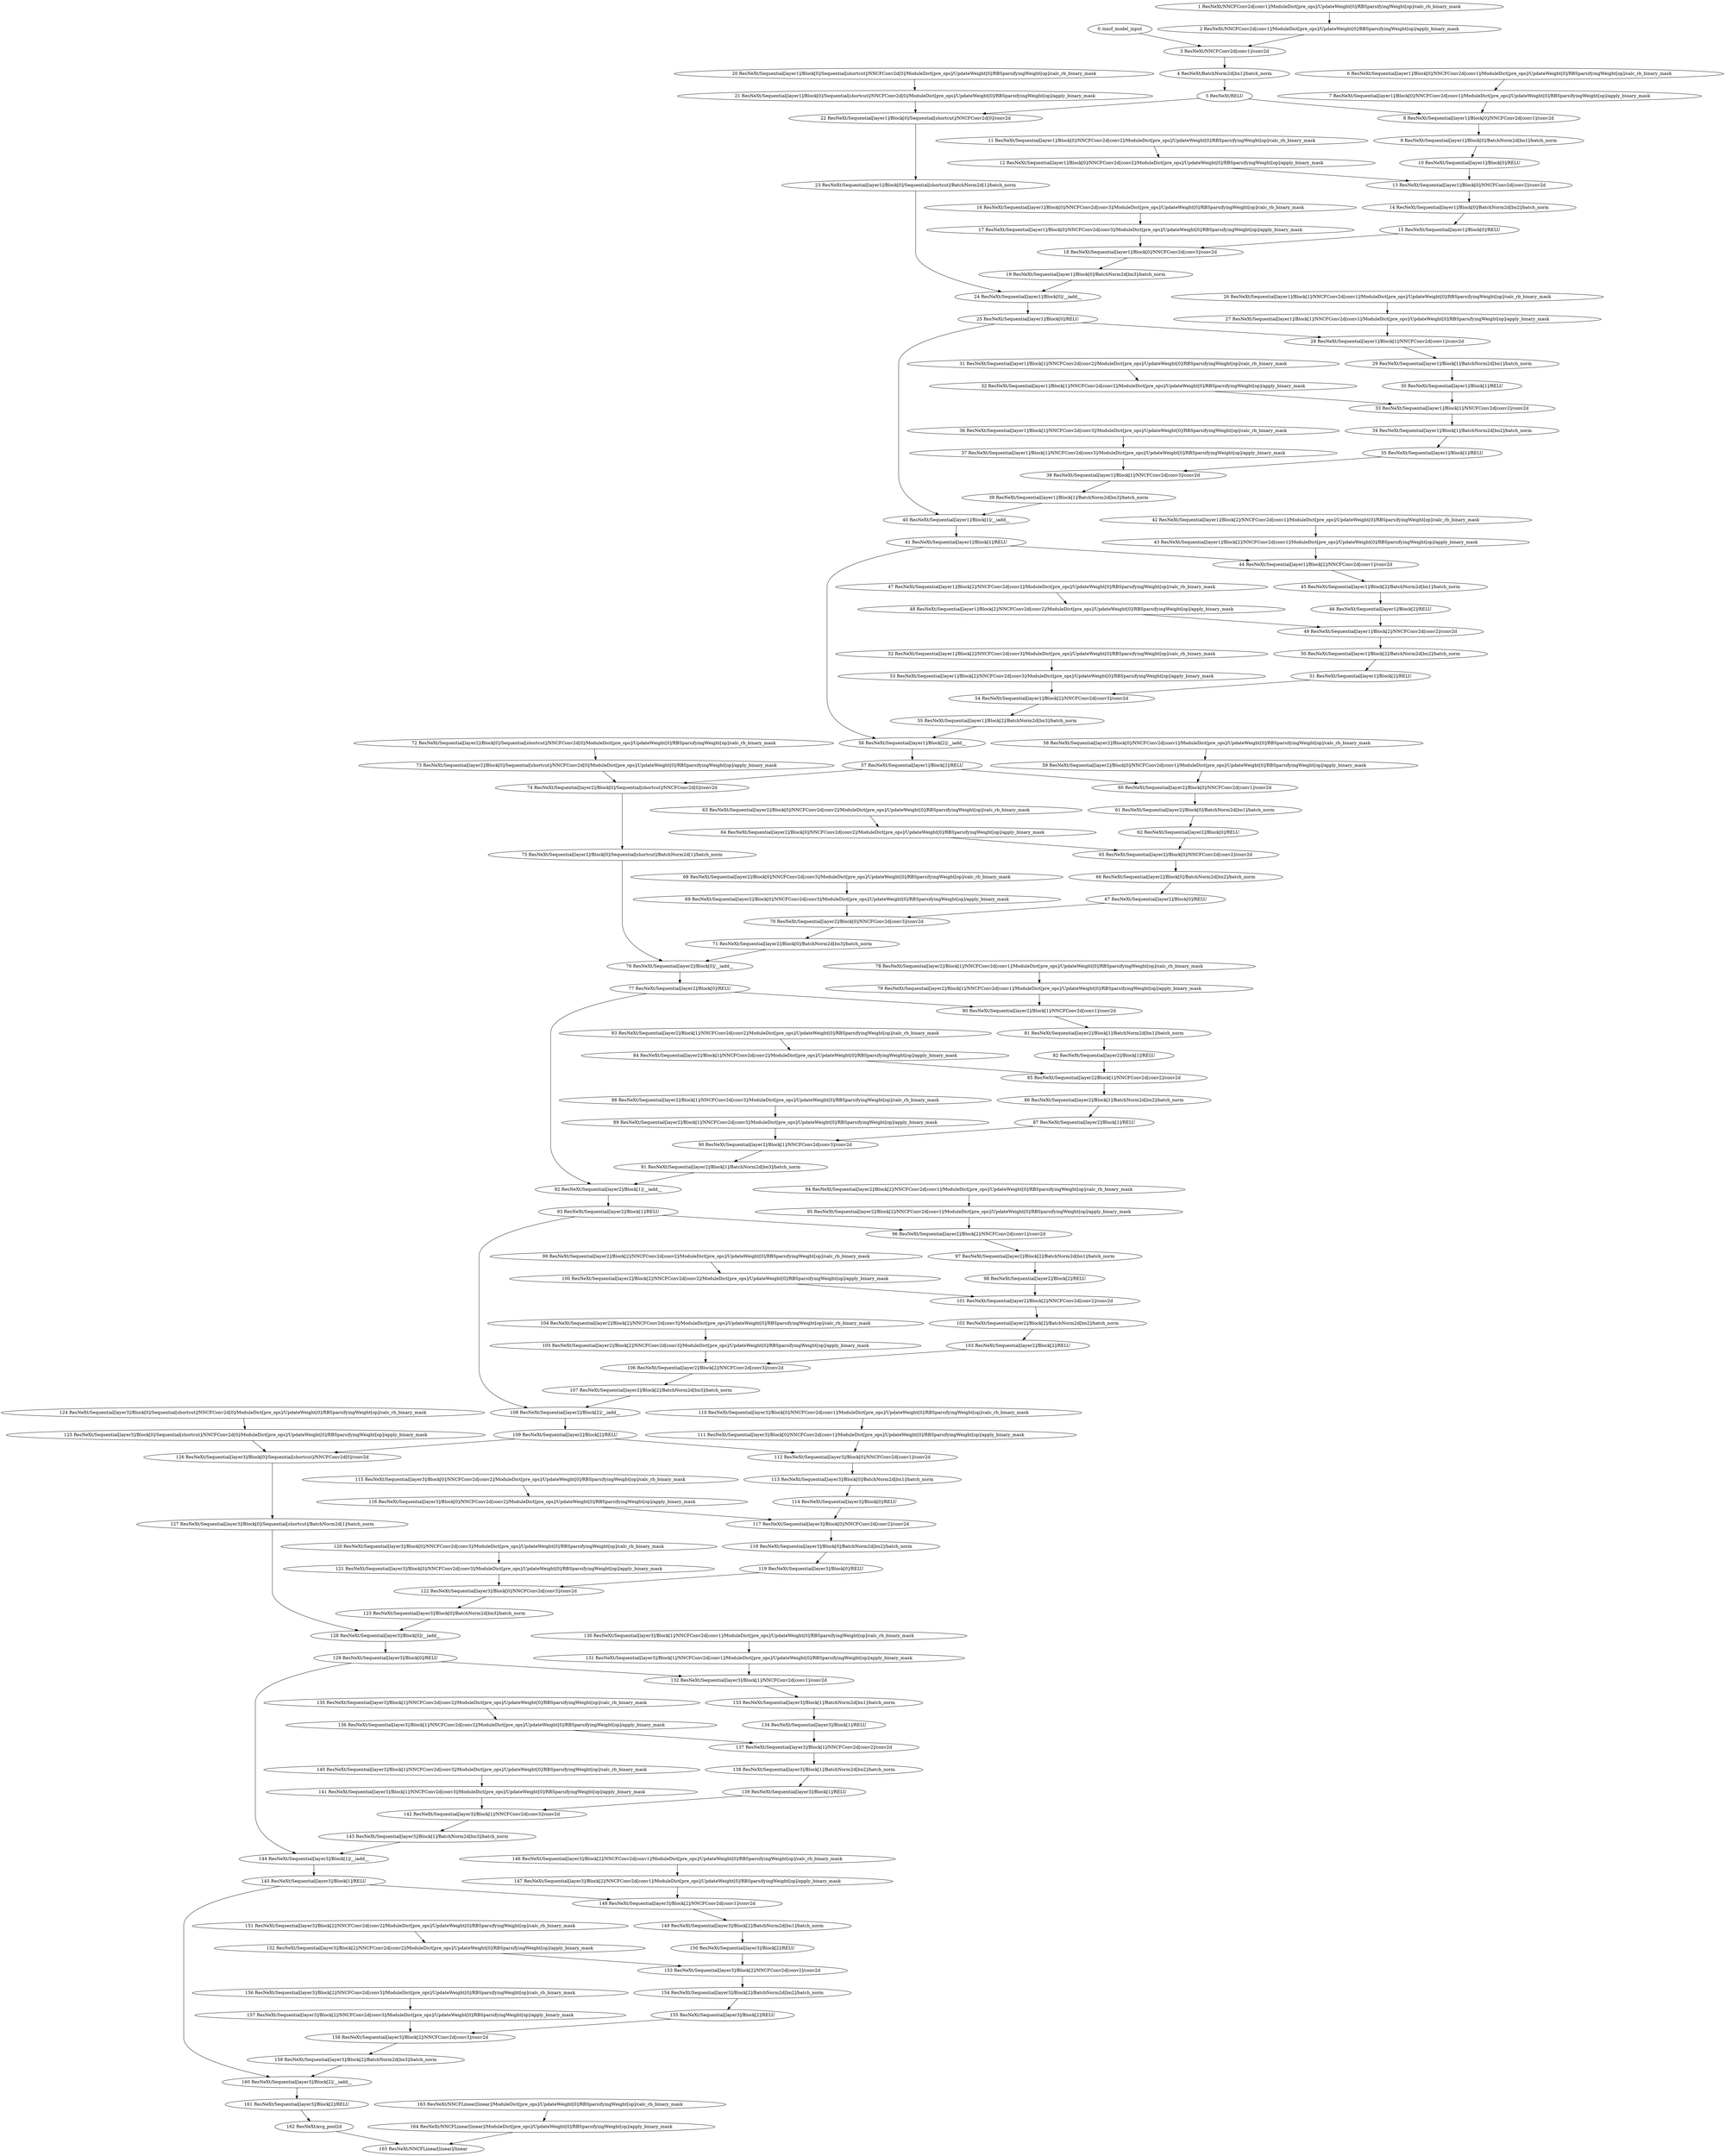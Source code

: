 strict digraph  {
"0 /nncf_model_input" [id=0, scope="", type=nncf_model_input];
"1 ResNeXt/NNCFConv2d[conv1]/ModuleDict[pre_ops]/UpdateWeight[0]/RBSparsifyingWeight[op]/calc_rb_binary_mask" [id=1, scope="ResNeXt/NNCFConv2d[conv1]/ModuleDict[pre_ops]/UpdateWeight[0]/RBSparsifyingWeight[op]", type=calc_rb_binary_mask];
"2 ResNeXt/NNCFConv2d[conv1]/ModuleDict[pre_ops]/UpdateWeight[0]/RBSparsifyingWeight[op]/apply_binary_mask" [id=2, scope="ResNeXt/NNCFConv2d[conv1]/ModuleDict[pre_ops]/UpdateWeight[0]/RBSparsifyingWeight[op]", type=apply_binary_mask];
"3 ResNeXt/NNCFConv2d[conv1]/conv2d" [id=3, scope="ResNeXt/NNCFConv2d[conv1]", type=conv2d];
"4 ResNeXt/BatchNorm2d[bn1]/batch_norm" [id=4, scope="ResNeXt/BatchNorm2d[bn1]", type=batch_norm];
"5 ResNeXt/RELU" [id=5, scope=ResNeXt, type=RELU];
"6 ResNeXt/Sequential[layer1]/Block[0]/NNCFConv2d[conv1]/ModuleDict[pre_ops]/UpdateWeight[0]/RBSparsifyingWeight[op]/calc_rb_binary_mask" [id=6, scope="ResNeXt/Sequential[layer1]/Block[0]/NNCFConv2d[conv1]/ModuleDict[pre_ops]/UpdateWeight[0]/RBSparsifyingWeight[op]", type=calc_rb_binary_mask];
"7 ResNeXt/Sequential[layer1]/Block[0]/NNCFConv2d[conv1]/ModuleDict[pre_ops]/UpdateWeight[0]/RBSparsifyingWeight[op]/apply_binary_mask" [id=7, scope="ResNeXt/Sequential[layer1]/Block[0]/NNCFConv2d[conv1]/ModuleDict[pre_ops]/UpdateWeight[0]/RBSparsifyingWeight[op]", type=apply_binary_mask];
"8 ResNeXt/Sequential[layer1]/Block[0]/NNCFConv2d[conv1]/conv2d" [id=8, scope="ResNeXt/Sequential[layer1]/Block[0]/NNCFConv2d[conv1]", type=conv2d];
"9 ResNeXt/Sequential[layer1]/Block[0]/BatchNorm2d[bn1]/batch_norm" [id=9, scope="ResNeXt/Sequential[layer1]/Block[0]/BatchNorm2d[bn1]", type=batch_norm];
"10 ResNeXt/Sequential[layer1]/Block[0]/RELU" [id=10, scope="ResNeXt/Sequential[layer1]/Block[0]", type=RELU];
"11 ResNeXt/Sequential[layer1]/Block[0]/NNCFConv2d[conv2]/ModuleDict[pre_ops]/UpdateWeight[0]/RBSparsifyingWeight[op]/calc_rb_binary_mask" [id=11, scope="ResNeXt/Sequential[layer1]/Block[0]/NNCFConv2d[conv2]/ModuleDict[pre_ops]/UpdateWeight[0]/RBSparsifyingWeight[op]", type=calc_rb_binary_mask];
"12 ResNeXt/Sequential[layer1]/Block[0]/NNCFConv2d[conv2]/ModuleDict[pre_ops]/UpdateWeight[0]/RBSparsifyingWeight[op]/apply_binary_mask" [id=12, scope="ResNeXt/Sequential[layer1]/Block[0]/NNCFConv2d[conv2]/ModuleDict[pre_ops]/UpdateWeight[0]/RBSparsifyingWeight[op]", type=apply_binary_mask];
"13 ResNeXt/Sequential[layer1]/Block[0]/NNCFConv2d[conv2]/conv2d" [id=13, scope="ResNeXt/Sequential[layer1]/Block[0]/NNCFConv2d[conv2]", type=conv2d];
"14 ResNeXt/Sequential[layer1]/Block[0]/BatchNorm2d[bn2]/batch_norm" [id=14, scope="ResNeXt/Sequential[layer1]/Block[0]/BatchNorm2d[bn2]", type=batch_norm];
"15 ResNeXt/Sequential[layer1]/Block[0]/RELU" [id=15, scope="ResNeXt/Sequential[layer1]/Block[0]", type=RELU];
"16 ResNeXt/Sequential[layer1]/Block[0]/NNCFConv2d[conv3]/ModuleDict[pre_ops]/UpdateWeight[0]/RBSparsifyingWeight[op]/calc_rb_binary_mask" [id=16, scope="ResNeXt/Sequential[layer1]/Block[0]/NNCFConv2d[conv3]/ModuleDict[pre_ops]/UpdateWeight[0]/RBSparsifyingWeight[op]", type=calc_rb_binary_mask];
"17 ResNeXt/Sequential[layer1]/Block[0]/NNCFConv2d[conv3]/ModuleDict[pre_ops]/UpdateWeight[0]/RBSparsifyingWeight[op]/apply_binary_mask" [id=17, scope="ResNeXt/Sequential[layer1]/Block[0]/NNCFConv2d[conv3]/ModuleDict[pre_ops]/UpdateWeight[0]/RBSparsifyingWeight[op]", type=apply_binary_mask];
"18 ResNeXt/Sequential[layer1]/Block[0]/NNCFConv2d[conv3]/conv2d" [id=18, scope="ResNeXt/Sequential[layer1]/Block[0]/NNCFConv2d[conv3]", type=conv2d];
"19 ResNeXt/Sequential[layer1]/Block[0]/BatchNorm2d[bn3]/batch_norm" [id=19, scope="ResNeXt/Sequential[layer1]/Block[0]/BatchNorm2d[bn3]", type=batch_norm];
"20 ResNeXt/Sequential[layer1]/Block[0]/Sequential[shortcut]/NNCFConv2d[0]/ModuleDict[pre_ops]/UpdateWeight[0]/RBSparsifyingWeight[op]/calc_rb_binary_mask" [id=20, scope="ResNeXt/Sequential[layer1]/Block[0]/Sequential[shortcut]/NNCFConv2d[0]/ModuleDict[pre_ops]/UpdateWeight[0]/RBSparsifyingWeight[op]", type=calc_rb_binary_mask];
"21 ResNeXt/Sequential[layer1]/Block[0]/Sequential[shortcut]/NNCFConv2d[0]/ModuleDict[pre_ops]/UpdateWeight[0]/RBSparsifyingWeight[op]/apply_binary_mask" [id=21, scope="ResNeXt/Sequential[layer1]/Block[0]/Sequential[shortcut]/NNCFConv2d[0]/ModuleDict[pre_ops]/UpdateWeight[0]/RBSparsifyingWeight[op]", type=apply_binary_mask];
"22 ResNeXt/Sequential[layer1]/Block[0]/Sequential[shortcut]/NNCFConv2d[0]/conv2d" [id=22, scope="ResNeXt/Sequential[layer1]/Block[0]/Sequential[shortcut]/NNCFConv2d[0]", type=conv2d];
"23 ResNeXt/Sequential[layer1]/Block[0]/Sequential[shortcut]/BatchNorm2d[1]/batch_norm" [id=23, scope="ResNeXt/Sequential[layer1]/Block[0]/Sequential[shortcut]/BatchNorm2d[1]", type=batch_norm];
"24 ResNeXt/Sequential[layer1]/Block[0]/__iadd__" [id=24, scope="ResNeXt/Sequential[layer1]/Block[0]", type=__iadd__];
"25 ResNeXt/Sequential[layer1]/Block[0]/RELU" [id=25, scope="ResNeXt/Sequential[layer1]/Block[0]", type=RELU];
"26 ResNeXt/Sequential[layer1]/Block[1]/NNCFConv2d[conv1]/ModuleDict[pre_ops]/UpdateWeight[0]/RBSparsifyingWeight[op]/calc_rb_binary_mask" [id=26, scope="ResNeXt/Sequential[layer1]/Block[1]/NNCFConv2d[conv1]/ModuleDict[pre_ops]/UpdateWeight[0]/RBSparsifyingWeight[op]", type=calc_rb_binary_mask];
"27 ResNeXt/Sequential[layer1]/Block[1]/NNCFConv2d[conv1]/ModuleDict[pre_ops]/UpdateWeight[0]/RBSparsifyingWeight[op]/apply_binary_mask" [id=27, scope="ResNeXt/Sequential[layer1]/Block[1]/NNCFConv2d[conv1]/ModuleDict[pre_ops]/UpdateWeight[0]/RBSparsifyingWeight[op]", type=apply_binary_mask];
"28 ResNeXt/Sequential[layer1]/Block[1]/NNCFConv2d[conv1]/conv2d" [id=28, scope="ResNeXt/Sequential[layer1]/Block[1]/NNCFConv2d[conv1]", type=conv2d];
"29 ResNeXt/Sequential[layer1]/Block[1]/BatchNorm2d[bn1]/batch_norm" [id=29, scope="ResNeXt/Sequential[layer1]/Block[1]/BatchNorm2d[bn1]", type=batch_norm];
"30 ResNeXt/Sequential[layer1]/Block[1]/RELU" [id=30, scope="ResNeXt/Sequential[layer1]/Block[1]", type=RELU];
"31 ResNeXt/Sequential[layer1]/Block[1]/NNCFConv2d[conv2]/ModuleDict[pre_ops]/UpdateWeight[0]/RBSparsifyingWeight[op]/calc_rb_binary_mask" [id=31, scope="ResNeXt/Sequential[layer1]/Block[1]/NNCFConv2d[conv2]/ModuleDict[pre_ops]/UpdateWeight[0]/RBSparsifyingWeight[op]", type=calc_rb_binary_mask];
"32 ResNeXt/Sequential[layer1]/Block[1]/NNCFConv2d[conv2]/ModuleDict[pre_ops]/UpdateWeight[0]/RBSparsifyingWeight[op]/apply_binary_mask" [id=32, scope="ResNeXt/Sequential[layer1]/Block[1]/NNCFConv2d[conv2]/ModuleDict[pre_ops]/UpdateWeight[0]/RBSparsifyingWeight[op]", type=apply_binary_mask];
"33 ResNeXt/Sequential[layer1]/Block[1]/NNCFConv2d[conv2]/conv2d" [id=33, scope="ResNeXt/Sequential[layer1]/Block[1]/NNCFConv2d[conv2]", type=conv2d];
"34 ResNeXt/Sequential[layer1]/Block[1]/BatchNorm2d[bn2]/batch_norm" [id=34, scope="ResNeXt/Sequential[layer1]/Block[1]/BatchNorm2d[bn2]", type=batch_norm];
"35 ResNeXt/Sequential[layer1]/Block[1]/RELU" [id=35, scope="ResNeXt/Sequential[layer1]/Block[1]", type=RELU];
"36 ResNeXt/Sequential[layer1]/Block[1]/NNCFConv2d[conv3]/ModuleDict[pre_ops]/UpdateWeight[0]/RBSparsifyingWeight[op]/calc_rb_binary_mask" [id=36, scope="ResNeXt/Sequential[layer1]/Block[1]/NNCFConv2d[conv3]/ModuleDict[pre_ops]/UpdateWeight[0]/RBSparsifyingWeight[op]", type=calc_rb_binary_mask];
"37 ResNeXt/Sequential[layer1]/Block[1]/NNCFConv2d[conv3]/ModuleDict[pre_ops]/UpdateWeight[0]/RBSparsifyingWeight[op]/apply_binary_mask" [id=37, scope="ResNeXt/Sequential[layer1]/Block[1]/NNCFConv2d[conv3]/ModuleDict[pre_ops]/UpdateWeight[0]/RBSparsifyingWeight[op]", type=apply_binary_mask];
"38 ResNeXt/Sequential[layer1]/Block[1]/NNCFConv2d[conv3]/conv2d" [id=38, scope="ResNeXt/Sequential[layer1]/Block[1]/NNCFConv2d[conv3]", type=conv2d];
"39 ResNeXt/Sequential[layer1]/Block[1]/BatchNorm2d[bn3]/batch_norm" [id=39, scope="ResNeXt/Sequential[layer1]/Block[1]/BatchNorm2d[bn3]", type=batch_norm];
"40 ResNeXt/Sequential[layer1]/Block[1]/__iadd__" [id=40, scope="ResNeXt/Sequential[layer1]/Block[1]", type=__iadd__];
"41 ResNeXt/Sequential[layer1]/Block[1]/RELU" [id=41, scope="ResNeXt/Sequential[layer1]/Block[1]", type=RELU];
"42 ResNeXt/Sequential[layer1]/Block[2]/NNCFConv2d[conv1]/ModuleDict[pre_ops]/UpdateWeight[0]/RBSparsifyingWeight[op]/calc_rb_binary_mask" [id=42, scope="ResNeXt/Sequential[layer1]/Block[2]/NNCFConv2d[conv1]/ModuleDict[pre_ops]/UpdateWeight[0]/RBSparsifyingWeight[op]", type=calc_rb_binary_mask];
"43 ResNeXt/Sequential[layer1]/Block[2]/NNCFConv2d[conv1]/ModuleDict[pre_ops]/UpdateWeight[0]/RBSparsifyingWeight[op]/apply_binary_mask" [id=43, scope="ResNeXt/Sequential[layer1]/Block[2]/NNCFConv2d[conv1]/ModuleDict[pre_ops]/UpdateWeight[0]/RBSparsifyingWeight[op]", type=apply_binary_mask];
"44 ResNeXt/Sequential[layer1]/Block[2]/NNCFConv2d[conv1]/conv2d" [id=44, scope="ResNeXt/Sequential[layer1]/Block[2]/NNCFConv2d[conv1]", type=conv2d];
"45 ResNeXt/Sequential[layer1]/Block[2]/BatchNorm2d[bn1]/batch_norm" [id=45, scope="ResNeXt/Sequential[layer1]/Block[2]/BatchNorm2d[bn1]", type=batch_norm];
"46 ResNeXt/Sequential[layer1]/Block[2]/RELU" [id=46, scope="ResNeXt/Sequential[layer1]/Block[2]", type=RELU];
"47 ResNeXt/Sequential[layer1]/Block[2]/NNCFConv2d[conv2]/ModuleDict[pre_ops]/UpdateWeight[0]/RBSparsifyingWeight[op]/calc_rb_binary_mask" [id=47, scope="ResNeXt/Sequential[layer1]/Block[2]/NNCFConv2d[conv2]/ModuleDict[pre_ops]/UpdateWeight[0]/RBSparsifyingWeight[op]", type=calc_rb_binary_mask];
"48 ResNeXt/Sequential[layer1]/Block[2]/NNCFConv2d[conv2]/ModuleDict[pre_ops]/UpdateWeight[0]/RBSparsifyingWeight[op]/apply_binary_mask" [id=48, scope="ResNeXt/Sequential[layer1]/Block[2]/NNCFConv2d[conv2]/ModuleDict[pre_ops]/UpdateWeight[0]/RBSparsifyingWeight[op]", type=apply_binary_mask];
"49 ResNeXt/Sequential[layer1]/Block[2]/NNCFConv2d[conv2]/conv2d" [id=49, scope="ResNeXt/Sequential[layer1]/Block[2]/NNCFConv2d[conv2]", type=conv2d];
"50 ResNeXt/Sequential[layer1]/Block[2]/BatchNorm2d[bn2]/batch_norm" [id=50, scope="ResNeXt/Sequential[layer1]/Block[2]/BatchNorm2d[bn2]", type=batch_norm];
"51 ResNeXt/Sequential[layer1]/Block[2]/RELU" [id=51, scope="ResNeXt/Sequential[layer1]/Block[2]", type=RELU];
"52 ResNeXt/Sequential[layer1]/Block[2]/NNCFConv2d[conv3]/ModuleDict[pre_ops]/UpdateWeight[0]/RBSparsifyingWeight[op]/calc_rb_binary_mask" [id=52, scope="ResNeXt/Sequential[layer1]/Block[2]/NNCFConv2d[conv3]/ModuleDict[pre_ops]/UpdateWeight[0]/RBSparsifyingWeight[op]", type=calc_rb_binary_mask];
"53 ResNeXt/Sequential[layer1]/Block[2]/NNCFConv2d[conv3]/ModuleDict[pre_ops]/UpdateWeight[0]/RBSparsifyingWeight[op]/apply_binary_mask" [id=53, scope="ResNeXt/Sequential[layer1]/Block[2]/NNCFConv2d[conv3]/ModuleDict[pre_ops]/UpdateWeight[0]/RBSparsifyingWeight[op]", type=apply_binary_mask];
"54 ResNeXt/Sequential[layer1]/Block[2]/NNCFConv2d[conv3]/conv2d" [id=54, scope="ResNeXt/Sequential[layer1]/Block[2]/NNCFConv2d[conv3]", type=conv2d];
"55 ResNeXt/Sequential[layer1]/Block[2]/BatchNorm2d[bn3]/batch_norm" [id=55, scope="ResNeXt/Sequential[layer1]/Block[2]/BatchNorm2d[bn3]", type=batch_norm];
"56 ResNeXt/Sequential[layer1]/Block[2]/__iadd__" [id=56, scope="ResNeXt/Sequential[layer1]/Block[2]", type=__iadd__];
"57 ResNeXt/Sequential[layer1]/Block[2]/RELU" [id=57, scope="ResNeXt/Sequential[layer1]/Block[2]", type=RELU];
"58 ResNeXt/Sequential[layer2]/Block[0]/NNCFConv2d[conv1]/ModuleDict[pre_ops]/UpdateWeight[0]/RBSparsifyingWeight[op]/calc_rb_binary_mask" [id=58, scope="ResNeXt/Sequential[layer2]/Block[0]/NNCFConv2d[conv1]/ModuleDict[pre_ops]/UpdateWeight[0]/RBSparsifyingWeight[op]", type=calc_rb_binary_mask];
"59 ResNeXt/Sequential[layer2]/Block[0]/NNCFConv2d[conv1]/ModuleDict[pre_ops]/UpdateWeight[0]/RBSparsifyingWeight[op]/apply_binary_mask" [id=59, scope="ResNeXt/Sequential[layer2]/Block[0]/NNCFConv2d[conv1]/ModuleDict[pre_ops]/UpdateWeight[0]/RBSparsifyingWeight[op]", type=apply_binary_mask];
"60 ResNeXt/Sequential[layer2]/Block[0]/NNCFConv2d[conv1]/conv2d" [id=60, scope="ResNeXt/Sequential[layer2]/Block[0]/NNCFConv2d[conv1]", type=conv2d];
"61 ResNeXt/Sequential[layer2]/Block[0]/BatchNorm2d[bn1]/batch_norm" [id=61, scope="ResNeXt/Sequential[layer2]/Block[0]/BatchNorm2d[bn1]", type=batch_norm];
"62 ResNeXt/Sequential[layer2]/Block[0]/RELU" [id=62, scope="ResNeXt/Sequential[layer2]/Block[0]", type=RELU];
"63 ResNeXt/Sequential[layer2]/Block[0]/NNCFConv2d[conv2]/ModuleDict[pre_ops]/UpdateWeight[0]/RBSparsifyingWeight[op]/calc_rb_binary_mask" [id=63, scope="ResNeXt/Sequential[layer2]/Block[0]/NNCFConv2d[conv2]/ModuleDict[pre_ops]/UpdateWeight[0]/RBSparsifyingWeight[op]", type=calc_rb_binary_mask];
"64 ResNeXt/Sequential[layer2]/Block[0]/NNCFConv2d[conv2]/ModuleDict[pre_ops]/UpdateWeight[0]/RBSparsifyingWeight[op]/apply_binary_mask" [id=64, scope="ResNeXt/Sequential[layer2]/Block[0]/NNCFConv2d[conv2]/ModuleDict[pre_ops]/UpdateWeight[0]/RBSparsifyingWeight[op]", type=apply_binary_mask];
"65 ResNeXt/Sequential[layer2]/Block[0]/NNCFConv2d[conv2]/conv2d" [id=65, scope="ResNeXt/Sequential[layer2]/Block[0]/NNCFConv2d[conv2]", type=conv2d];
"66 ResNeXt/Sequential[layer2]/Block[0]/BatchNorm2d[bn2]/batch_norm" [id=66, scope="ResNeXt/Sequential[layer2]/Block[0]/BatchNorm2d[bn2]", type=batch_norm];
"67 ResNeXt/Sequential[layer2]/Block[0]/RELU" [id=67, scope="ResNeXt/Sequential[layer2]/Block[0]", type=RELU];
"68 ResNeXt/Sequential[layer2]/Block[0]/NNCFConv2d[conv3]/ModuleDict[pre_ops]/UpdateWeight[0]/RBSparsifyingWeight[op]/calc_rb_binary_mask" [id=68, scope="ResNeXt/Sequential[layer2]/Block[0]/NNCFConv2d[conv3]/ModuleDict[pre_ops]/UpdateWeight[0]/RBSparsifyingWeight[op]", type=calc_rb_binary_mask];
"69 ResNeXt/Sequential[layer2]/Block[0]/NNCFConv2d[conv3]/ModuleDict[pre_ops]/UpdateWeight[0]/RBSparsifyingWeight[op]/apply_binary_mask" [id=69, scope="ResNeXt/Sequential[layer2]/Block[0]/NNCFConv2d[conv3]/ModuleDict[pre_ops]/UpdateWeight[0]/RBSparsifyingWeight[op]", type=apply_binary_mask];
"70 ResNeXt/Sequential[layer2]/Block[0]/NNCFConv2d[conv3]/conv2d" [id=70, scope="ResNeXt/Sequential[layer2]/Block[0]/NNCFConv2d[conv3]", type=conv2d];
"71 ResNeXt/Sequential[layer2]/Block[0]/BatchNorm2d[bn3]/batch_norm" [id=71, scope="ResNeXt/Sequential[layer2]/Block[0]/BatchNorm2d[bn3]", type=batch_norm];
"72 ResNeXt/Sequential[layer2]/Block[0]/Sequential[shortcut]/NNCFConv2d[0]/ModuleDict[pre_ops]/UpdateWeight[0]/RBSparsifyingWeight[op]/calc_rb_binary_mask" [id=72, scope="ResNeXt/Sequential[layer2]/Block[0]/Sequential[shortcut]/NNCFConv2d[0]/ModuleDict[pre_ops]/UpdateWeight[0]/RBSparsifyingWeight[op]", type=calc_rb_binary_mask];
"73 ResNeXt/Sequential[layer2]/Block[0]/Sequential[shortcut]/NNCFConv2d[0]/ModuleDict[pre_ops]/UpdateWeight[0]/RBSparsifyingWeight[op]/apply_binary_mask" [id=73, scope="ResNeXt/Sequential[layer2]/Block[0]/Sequential[shortcut]/NNCFConv2d[0]/ModuleDict[pre_ops]/UpdateWeight[0]/RBSparsifyingWeight[op]", type=apply_binary_mask];
"74 ResNeXt/Sequential[layer2]/Block[0]/Sequential[shortcut]/NNCFConv2d[0]/conv2d" [id=74, scope="ResNeXt/Sequential[layer2]/Block[0]/Sequential[shortcut]/NNCFConv2d[0]", type=conv2d];
"75 ResNeXt/Sequential[layer2]/Block[0]/Sequential[shortcut]/BatchNorm2d[1]/batch_norm" [id=75, scope="ResNeXt/Sequential[layer2]/Block[0]/Sequential[shortcut]/BatchNorm2d[1]", type=batch_norm];
"76 ResNeXt/Sequential[layer2]/Block[0]/__iadd__" [id=76, scope="ResNeXt/Sequential[layer2]/Block[0]", type=__iadd__];
"77 ResNeXt/Sequential[layer2]/Block[0]/RELU" [id=77, scope="ResNeXt/Sequential[layer2]/Block[0]", type=RELU];
"78 ResNeXt/Sequential[layer2]/Block[1]/NNCFConv2d[conv1]/ModuleDict[pre_ops]/UpdateWeight[0]/RBSparsifyingWeight[op]/calc_rb_binary_mask" [id=78, scope="ResNeXt/Sequential[layer2]/Block[1]/NNCFConv2d[conv1]/ModuleDict[pre_ops]/UpdateWeight[0]/RBSparsifyingWeight[op]", type=calc_rb_binary_mask];
"79 ResNeXt/Sequential[layer2]/Block[1]/NNCFConv2d[conv1]/ModuleDict[pre_ops]/UpdateWeight[0]/RBSparsifyingWeight[op]/apply_binary_mask" [id=79, scope="ResNeXt/Sequential[layer2]/Block[1]/NNCFConv2d[conv1]/ModuleDict[pre_ops]/UpdateWeight[0]/RBSparsifyingWeight[op]", type=apply_binary_mask];
"80 ResNeXt/Sequential[layer2]/Block[1]/NNCFConv2d[conv1]/conv2d" [id=80, scope="ResNeXt/Sequential[layer2]/Block[1]/NNCFConv2d[conv1]", type=conv2d];
"81 ResNeXt/Sequential[layer2]/Block[1]/BatchNorm2d[bn1]/batch_norm" [id=81, scope="ResNeXt/Sequential[layer2]/Block[1]/BatchNorm2d[bn1]", type=batch_norm];
"82 ResNeXt/Sequential[layer2]/Block[1]/RELU" [id=82, scope="ResNeXt/Sequential[layer2]/Block[1]", type=RELU];
"83 ResNeXt/Sequential[layer2]/Block[1]/NNCFConv2d[conv2]/ModuleDict[pre_ops]/UpdateWeight[0]/RBSparsifyingWeight[op]/calc_rb_binary_mask" [id=83, scope="ResNeXt/Sequential[layer2]/Block[1]/NNCFConv2d[conv2]/ModuleDict[pre_ops]/UpdateWeight[0]/RBSparsifyingWeight[op]", type=calc_rb_binary_mask];
"84 ResNeXt/Sequential[layer2]/Block[1]/NNCFConv2d[conv2]/ModuleDict[pre_ops]/UpdateWeight[0]/RBSparsifyingWeight[op]/apply_binary_mask" [id=84, scope="ResNeXt/Sequential[layer2]/Block[1]/NNCFConv2d[conv2]/ModuleDict[pre_ops]/UpdateWeight[0]/RBSparsifyingWeight[op]", type=apply_binary_mask];
"85 ResNeXt/Sequential[layer2]/Block[1]/NNCFConv2d[conv2]/conv2d" [id=85, scope="ResNeXt/Sequential[layer2]/Block[1]/NNCFConv2d[conv2]", type=conv2d];
"86 ResNeXt/Sequential[layer2]/Block[1]/BatchNorm2d[bn2]/batch_norm" [id=86, scope="ResNeXt/Sequential[layer2]/Block[1]/BatchNorm2d[bn2]", type=batch_norm];
"87 ResNeXt/Sequential[layer2]/Block[1]/RELU" [id=87, scope="ResNeXt/Sequential[layer2]/Block[1]", type=RELU];
"88 ResNeXt/Sequential[layer2]/Block[1]/NNCFConv2d[conv3]/ModuleDict[pre_ops]/UpdateWeight[0]/RBSparsifyingWeight[op]/calc_rb_binary_mask" [id=88, scope="ResNeXt/Sequential[layer2]/Block[1]/NNCFConv2d[conv3]/ModuleDict[pre_ops]/UpdateWeight[0]/RBSparsifyingWeight[op]", type=calc_rb_binary_mask];
"89 ResNeXt/Sequential[layer2]/Block[1]/NNCFConv2d[conv3]/ModuleDict[pre_ops]/UpdateWeight[0]/RBSparsifyingWeight[op]/apply_binary_mask" [id=89, scope="ResNeXt/Sequential[layer2]/Block[1]/NNCFConv2d[conv3]/ModuleDict[pre_ops]/UpdateWeight[0]/RBSparsifyingWeight[op]", type=apply_binary_mask];
"90 ResNeXt/Sequential[layer2]/Block[1]/NNCFConv2d[conv3]/conv2d" [id=90, scope="ResNeXt/Sequential[layer2]/Block[1]/NNCFConv2d[conv3]", type=conv2d];
"91 ResNeXt/Sequential[layer2]/Block[1]/BatchNorm2d[bn3]/batch_norm" [id=91, scope="ResNeXt/Sequential[layer2]/Block[1]/BatchNorm2d[bn3]", type=batch_norm];
"92 ResNeXt/Sequential[layer2]/Block[1]/__iadd__" [id=92, scope="ResNeXt/Sequential[layer2]/Block[1]", type=__iadd__];
"93 ResNeXt/Sequential[layer2]/Block[1]/RELU" [id=93, scope="ResNeXt/Sequential[layer2]/Block[1]", type=RELU];
"94 ResNeXt/Sequential[layer2]/Block[2]/NNCFConv2d[conv1]/ModuleDict[pre_ops]/UpdateWeight[0]/RBSparsifyingWeight[op]/calc_rb_binary_mask" [id=94, scope="ResNeXt/Sequential[layer2]/Block[2]/NNCFConv2d[conv1]/ModuleDict[pre_ops]/UpdateWeight[0]/RBSparsifyingWeight[op]", type=calc_rb_binary_mask];
"95 ResNeXt/Sequential[layer2]/Block[2]/NNCFConv2d[conv1]/ModuleDict[pre_ops]/UpdateWeight[0]/RBSparsifyingWeight[op]/apply_binary_mask" [id=95, scope="ResNeXt/Sequential[layer2]/Block[2]/NNCFConv2d[conv1]/ModuleDict[pre_ops]/UpdateWeight[0]/RBSparsifyingWeight[op]", type=apply_binary_mask];
"96 ResNeXt/Sequential[layer2]/Block[2]/NNCFConv2d[conv1]/conv2d" [id=96, scope="ResNeXt/Sequential[layer2]/Block[2]/NNCFConv2d[conv1]", type=conv2d];
"97 ResNeXt/Sequential[layer2]/Block[2]/BatchNorm2d[bn1]/batch_norm" [id=97, scope="ResNeXt/Sequential[layer2]/Block[2]/BatchNorm2d[bn1]", type=batch_norm];
"98 ResNeXt/Sequential[layer2]/Block[2]/RELU" [id=98, scope="ResNeXt/Sequential[layer2]/Block[2]", type=RELU];
"99 ResNeXt/Sequential[layer2]/Block[2]/NNCFConv2d[conv2]/ModuleDict[pre_ops]/UpdateWeight[0]/RBSparsifyingWeight[op]/calc_rb_binary_mask" [id=99, scope="ResNeXt/Sequential[layer2]/Block[2]/NNCFConv2d[conv2]/ModuleDict[pre_ops]/UpdateWeight[0]/RBSparsifyingWeight[op]", type=calc_rb_binary_mask];
"100 ResNeXt/Sequential[layer2]/Block[2]/NNCFConv2d[conv2]/ModuleDict[pre_ops]/UpdateWeight[0]/RBSparsifyingWeight[op]/apply_binary_mask" [id=100, scope="ResNeXt/Sequential[layer2]/Block[2]/NNCFConv2d[conv2]/ModuleDict[pre_ops]/UpdateWeight[0]/RBSparsifyingWeight[op]", type=apply_binary_mask];
"101 ResNeXt/Sequential[layer2]/Block[2]/NNCFConv2d[conv2]/conv2d" [id=101, scope="ResNeXt/Sequential[layer2]/Block[2]/NNCFConv2d[conv2]", type=conv2d];
"102 ResNeXt/Sequential[layer2]/Block[2]/BatchNorm2d[bn2]/batch_norm" [id=102, scope="ResNeXt/Sequential[layer2]/Block[2]/BatchNorm2d[bn2]", type=batch_norm];
"103 ResNeXt/Sequential[layer2]/Block[2]/RELU" [id=103, scope="ResNeXt/Sequential[layer2]/Block[2]", type=RELU];
"104 ResNeXt/Sequential[layer2]/Block[2]/NNCFConv2d[conv3]/ModuleDict[pre_ops]/UpdateWeight[0]/RBSparsifyingWeight[op]/calc_rb_binary_mask" [id=104, scope="ResNeXt/Sequential[layer2]/Block[2]/NNCFConv2d[conv3]/ModuleDict[pre_ops]/UpdateWeight[0]/RBSparsifyingWeight[op]", type=calc_rb_binary_mask];
"105 ResNeXt/Sequential[layer2]/Block[2]/NNCFConv2d[conv3]/ModuleDict[pre_ops]/UpdateWeight[0]/RBSparsifyingWeight[op]/apply_binary_mask" [id=105, scope="ResNeXt/Sequential[layer2]/Block[2]/NNCFConv2d[conv3]/ModuleDict[pre_ops]/UpdateWeight[0]/RBSparsifyingWeight[op]", type=apply_binary_mask];
"106 ResNeXt/Sequential[layer2]/Block[2]/NNCFConv2d[conv3]/conv2d" [id=106, scope="ResNeXt/Sequential[layer2]/Block[2]/NNCFConv2d[conv3]", type=conv2d];
"107 ResNeXt/Sequential[layer2]/Block[2]/BatchNorm2d[bn3]/batch_norm" [id=107, scope="ResNeXt/Sequential[layer2]/Block[2]/BatchNorm2d[bn3]", type=batch_norm];
"108 ResNeXt/Sequential[layer2]/Block[2]/__iadd__" [id=108, scope="ResNeXt/Sequential[layer2]/Block[2]", type=__iadd__];
"109 ResNeXt/Sequential[layer2]/Block[2]/RELU" [id=109, scope="ResNeXt/Sequential[layer2]/Block[2]", type=RELU];
"110 ResNeXt/Sequential[layer3]/Block[0]/NNCFConv2d[conv1]/ModuleDict[pre_ops]/UpdateWeight[0]/RBSparsifyingWeight[op]/calc_rb_binary_mask" [id=110, scope="ResNeXt/Sequential[layer3]/Block[0]/NNCFConv2d[conv1]/ModuleDict[pre_ops]/UpdateWeight[0]/RBSparsifyingWeight[op]", type=calc_rb_binary_mask];
"111 ResNeXt/Sequential[layer3]/Block[0]/NNCFConv2d[conv1]/ModuleDict[pre_ops]/UpdateWeight[0]/RBSparsifyingWeight[op]/apply_binary_mask" [id=111, scope="ResNeXt/Sequential[layer3]/Block[0]/NNCFConv2d[conv1]/ModuleDict[pre_ops]/UpdateWeight[0]/RBSparsifyingWeight[op]", type=apply_binary_mask];
"112 ResNeXt/Sequential[layer3]/Block[0]/NNCFConv2d[conv1]/conv2d" [id=112, scope="ResNeXt/Sequential[layer3]/Block[0]/NNCFConv2d[conv1]", type=conv2d];
"113 ResNeXt/Sequential[layer3]/Block[0]/BatchNorm2d[bn1]/batch_norm" [id=113, scope="ResNeXt/Sequential[layer3]/Block[0]/BatchNorm2d[bn1]", type=batch_norm];
"114 ResNeXt/Sequential[layer3]/Block[0]/RELU" [id=114, scope="ResNeXt/Sequential[layer3]/Block[0]", type=RELU];
"115 ResNeXt/Sequential[layer3]/Block[0]/NNCFConv2d[conv2]/ModuleDict[pre_ops]/UpdateWeight[0]/RBSparsifyingWeight[op]/calc_rb_binary_mask" [id=115, scope="ResNeXt/Sequential[layer3]/Block[0]/NNCFConv2d[conv2]/ModuleDict[pre_ops]/UpdateWeight[0]/RBSparsifyingWeight[op]", type=calc_rb_binary_mask];
"116 ResNeXt/Sequential[layer3]/Block[0]/NNCFConv2d[conv2]/ModuleDict[pre_ops]/UpdateWeight[0]/RBSparsifyingWeight[op]/apply_binary_mask" [id=116, scope="ResNeXt/Sequential[layer3]/Block[0]/NNCFConv2d[conv2]/ModuleDict[pre_ops]/UpdateWeight[0]/RBSparsifyingWeight[op]", type=apply_binary_mask];
"117 ResNeXt/Sequential[layer3]/Block[0]/NNCFConv2d[conv2]/conv2d" [id=117, scope="ResNeXt/Sequential[layer3]/Block[0]/NNCFConv2d[conv2]", type=conv2d];
"118 ResNeXt/Sequential[layer3]/Block[0]/BatchNorm2d[bn2]/batch_norm" [id=118, scope="ResNeXt/Sequential[layer3]/Block[0]/BatchNorm2d[bn2]", type=batch_norm];
"119 ResNeXt/Sequential[layer3]/Block[0]/RELU" [id=119, scope="ResNeXt/Sequential[layer3]/Block[0]", type=RELU];
"120 ResNeXt/Sequential[layer3]/Block[0]/NNCFConv2d[conv3]/ModuleDict[pre_ops]/UpdateWeight[0]/RBSparsifyingWeight[op]/calc_rb_binary_mask" [id=120, scope="ResNeXt/Sequential[layer3]/Block[0]/NNCFConv2d[conv3]/ModuleDict[pre_ops]/UpdateWeight[0]/RBSparsifyingWeight[op]", type=calc_rb_binary_mask];
"121 ResNeXt/Sequential[layer3]/Block[0]/NNCFConv2d[conv3]/ModuleDict[pre_ops]/UpdateWeight[0]/RBSparsifyingWeight[op]/apply_binary_mask" [id=121, scope="ResNeXt/Sequential[layer3]/Block[0]/NNCFConv2d[conv3]/ModuleDict[pre_ops]/UpdateWeight[0]/RBSparsifyingWeight[op]", type=apply_binary_mask];
"122 ResNeXt/Sequential[layer3]/Block[0]/NNCFConv2d[conv3]/conv2d" [id=122, scope="ResNeXt/Sequential[layer3]/Block[0]/NNCFConv2d[conv3]", type=conv2d];
"123 ResNeXt/Sequential[layer3]/Block[0]/BatchNorm2d[bn3]/batch_norm" [id=123, scope="ResNeXt/Sequential[layer3]/Block[0]/BatchNorm2d[bn3]", type=batch_norm];
"124 ResNeXt/Sequential[layer3]/Block[0]/Sequential[shortcut]/NNCFConv2d[0]/ModuleDict[pre_ops]/UpdateWeight[0]/RBSparsifyingWeight[op]/calc_rb_binary_mask" [id=124, scope="ResNeXt/Sequential[layer3]/Block[0]/Sequential[shortcut]/NNCFConv2d[0]/ModuleDict[pre_ops]/UpdateWeight[0]/RBSparsifyingWeight[op]", type=calc_rb_binary_mask];
"125 ResNeXt/Sequential[layer3]/Block[0]/Sequential[shortcut]/NNCFConv2d[0]/ModuleDict[pre_ops]/UpdateWeight[0]/RBSparsifyingWeight[op]/apply_binary_mask" [id=125, scope="ResNeXt/Sequential[layer3]/Block[0]/Sequential[shortcut]/NNCFConv2d[0]/ModuleDict[pre_ops]/UpdateWeight[0]/RBSparsifyingWeight[op]", type=apply_binary_mask];
"126 ResNeXt/Sequential[layer3]/Block[0]/Sequential[shortcut]/NNCFConv2d[0]/conv2d" [id=126, scope="ResNeXt/Sequential[layer3]/Block[0]/Sequential[shortcut]/NNCFConv2d[0]", type=conv2d];
"127 ResNeXt/Sequential[layer3]/Block[0]/Sequential[shortcut]/BatchNorm2d[1]/batch_norm" [id=127, scope="ResNeXt/Sequential[layer3]/Block[0]/Sequential[shortcut]/BatchNorm2d[1]", type=batch_norm];
"128 ResNeXt/Sequential[layer3]/Block[0]/__iadd__" [id=128, scope="ResNeXt/Sequential[layer3]/Block[0]", type=__iadd__];
"129 ResNeXt/Sequential[layer3]/Block[0]/RELU" [id=129, scope="ResNeXt/Sequential[layer3]/Block[0]", type=RELU];
"130 ResNeXt/Sequential[layer3]/Block[1]/NNCFConv2d[conv1]/ModuleDict[pre_ops]/UpdateWeight[0]/RBSparsifyingWeight[op]/calc_rb_binary_mask" [id=130, scope="ResNeXt/Sequential[layer3]/Block[1]/NNCFConv2d[conv1]/ModuleDict[pre_ops]/UpdateWeight[0]/RBSparsifyingWeight[op]", type=calc_rb_binary_mask];
"131 ResNeXt/Sequential[layer3]/Block[1]/NNCFConv2d[conv1]/ModuleDict[pre_ops]/UpdateWeight[0]/RBSparsifyingWeight[op]/apply_binary_mask" [id=131, scope="ResNeXt/Sequential[layer3]/Block[1]/NNCFConv2d[conv1]/ModuleDict[pre_ops]/UpdateWeight[0]/RBSparsifyingWeight[op]", type=apply_binary_mask];
"132 ResNeXt/Sequential[layer3]/Block[1]/NNCFConv2d[conv1]/conv2d" [id=132, scope="ResNeXt/Sequential[layer3]/Block[1]/NNCFConv2d[conv1]", type=conv2d];
"133 ResNeXt/Sequential[layer3]/Block[1]/BatchNorm2d[bn1]/batch_norm" [id=133, scope="ResNeXt/Sequential[layer3]/Block[1]/BatchNorm2d[bn1]", type=batch_norm];
"134 ResNeXt/Sequential[layer3]/Block[1]/RELU" [id=134, scope="ResNeXt/Sequential[layer3]/Block[1]", type=RELU];
"135 ResNeXt/Sequential[layer3]/Block[1]/NNCFConv2d[conv2]/ModuleDict[pre_ops]/UpdateWeight[0]/RBSparsifyingWeight[op]/calc_rb_binary_mask" [id=135, scope="ResNeXt/Sequential[layer3]/Block[1]/NNCFConv2d[conv2]/ModuleDict[pre_ops]/UpdateWeight[0]/RBSparsifyingWeight[op]", type=calc_rb_binary_mask];
"136 ResNeXt/Sequential[layer3]/Block[1]/NNCFConv2d[conv2]/ModuleDict[pre_ops]/UpdateWeight[0]/RBSparsifyingWeight[op]/apply_binary_mask" [id=136, scope="ResNeXt/Sequential[layer3]/Block[1]/NNCFConv2d[conv2]/ModuleDict[pre_ops]/UpdateWeight[0]/RBSparsifyingWeight[op]", type=apply_binary_mask];
"137 ResNeXt/Sequential[layer3]/Block[1]/NNCFConv2d[conv2]/conv2d" [id=137, scope="ResNeXt/Sequential[layer3]/Block[1]/NNCFConv2d[conv2]", type=conv2d];
"138 ResNeXt/Sequential[layer3]/Block[1]/BatchNorm2d[bn2]/batch_norm" [id=138, scope="ResNeXt/Sequential[layer3]/Block[1]/BatchNorm2d[bn2]", type=batch_norm];
"139 ResNeXt/Sequential[layer3]/Block[1]/RELU" [id=139, scope="ResNeXt/Sequential[layer3]/Block[1]", type=RELU];
"140 ResNeXt/Sequential[layer3]/Block[1]/NNCFConv2d[conv3]/ModuleDict[pre_ops]/UpdateWeight[0]/RBSparsifyingWeight[op]/calc_rb_binary_mask" [id=140, scope="ResNeXt/Sequential[layer3]/Block[1]/NNCFConv2d[conv3]/ModuleDict[pre_ops]/UpdateWeight[0]/RBSparsifyingWeight[op]", type=calc_rb_binary_mask];
"141 ResNeXt/Sequential[layer3]/Block[1]/NNCFConv2d[conv3]/ModuleDict[pre_ops]/UpdateWeight[0]/RBSparsifyingWeight[op]/apply_binary_mask" [id=141, scope="ResNeXt/Sequential[layer3]/Block[1]/NNCFConv2d[conv3]/ModuleDict[pre_ops]/UpdateWeight[0]/RBSparsifyingWeight[op]", type=apply_binary_mask];
"142 ResNeXt/Sequential[layer3]/Block[1]/NNCFConv2d[conv3]/conv2d" [id=142, scope="ResNeXt/Sequential[layer3]/Block[1]/NNCFConv2d[conv3]", type=conv2d];
"143 ResNeXt/Sequential[layer3]/Block[1]/BatchNorm2d[bn3]/batch_norm" [id=143, scope="ResNeXt/Sequential[layer3]/Block[1]/BatchNorm2d[bn3]", type=batch_norm];
"144 ResNeXt/Sequential[layer3]/Block[1]/__iadd__" [id=144, scope="ResNeXt/Sequential[layer3]/Block[1]", type=__iadd__];
"145 ResNeXt/Sequential[layer3]/Block[1]/RELU" [id=145, scope="ResNeXt/Sequential[layer3]/Block[1]", type=RELU];
"146 ResNeXt/Sequential[layer3]/Block[2]/NNCFConv2d[conv1]/ModuleDict[pre_ops]/UpdateWeight[0]/RBSparsifyingWeight[op]/calc_rb_binary_mask" [id=146, scope="ResNeXt/Sequential[layer3]/Block[2]/NNCFConv2d[conv1]/ModuleDict[pre_ops]/UpdateWeight[0]/RBSparsifyingWeight[op]", type=calc_rb_binary_mask];
"147 ResNeXt/Sequential[layer3]/Block[2]/NNCFConv2d[conv1]/ModuleDict[pre_ops]/UpdateWeight[0]/RBSparsifyingWeight[op]/apply_binary_mask" [id=147, scope="ResNeXt/Sequential[layer3]/Block[2]/NNCFConv2d[conv1]/ModuleDict[pre_ops]/UpdateWeight[0]/RBSparsifyingWeight[op]", type=apply_binary_mask];
"148 ResNeXt/Sequential[layer3]/Block[2]/NNCFConv2d[conv1]/conv2d" [id=148, scope="ResNeXt/Sequential[layer3]/Block[2]/NNCFConv2d[conv1]", type=conv2d];
"149 ResNeXt/Sequential[layer3]/Block[2]/BatchNorm2d[bn1]/batch_norm" [id=149, scope="ResNeXt/Sequential[layer3]/Block[2]/BatchNorm2d[bn1]", type=batch_norm];
"150 ResNeXt/Sequential[layer3]/Block[2]/RELU" [id=150, scope="ResNeXt/Sequential[layer3]/Block[2]", type=RELU];
"151 ResNeXt/Sequential[layer3]/Block[2]/NNCFConv2d[conv2]/ModuleDict[pre_ops]/UpdateWeight[0]/RBSparsifyingWeight[op]/calc_rb_binary_mask" [id=151, scope="ResNeXt/Sequential[layer3]/Block[2]/NNCFConv2d[conv2]/ModuleDict[pre_ops]/UpdateWeight[0]/RBSparsifyingWeight[op]", type=calc_rb_binary_mask];
"152 ResNeXt/Sequential[layer3]/Block[2]/NNCFConv2d[conv2]/ModuleDict[pre_ops]/UpdateWeight[0]/RBSparsifyingWeight[op]/apply_binary_mask" [id=152, scope="ResNeXt/Sequential[layer3]/Block[2]/NNCFConv2d[conv2]/ModuleDict[pre_ops]/UpdateWeight[0]/RBSparsifyingWeight[op]", type=apply_binary_mask];
"153 ResNeXt/Sequential[layer3]/Block[2]/NNCFConv2d[conv2]/conv2d" [id=153, scope="ResNeXt/Sequential[layer3]/Block[2]/NNCFConv2d[conv2]", type=conv2d];
"154 ResNeXt/Sequential[layer3]/Block[2]/BatchNorm2d[bn2]/batch_norm" [id=154, scope="ResNeXt/Sequential[layer3]/Block[2]/BatchNorm2d[bn2]", type=batch_norm];
"155 ResNeXt/Sequential[layer3]/Block[2]/RELU" [id=155, scope="ResNeXt/Sequential[layer3]/Block[2]", type=RELU];
"156 ResNeXt/Sequential[layer3]/Block[2]/NNCFConv2d[conv3]/ModuleDict[pre_ops]/UpdateWeight[0]/RBSparsifyingWeight[op]/calc_rb_binary_mask" [id=156, scope="ResNeXt/Sequential[layer3]/Block[2]/NNCFConv2d[conv3]/ModuleDict[pre_ops]/UpdateWeight[0]/RBSparsifyingWeight[op]", type=calc_rb_binary_mask];
"157 ResNeXt/Sequential[layer3]/Block[2]/NNCFConv2d[conv3]/ModuleDict[pre_ops]/UpdateWeight[0]/RBSparsifyingWeight[op]/apply_binary_mask" [id=157, scope="ResNeXt/Sequential[layer3]/Block[2]/NNCFConv2d[conv3]/ModuleDict[pre_ops]/UpdateWeight[0]/RBSparsifyingWeight[op]", type=apply_binary_mask];
"158 ResNeXt/Sequential[layer3]/Block[2]/NNCFConv2d[conv3]/conv2d" [id=158, scope="ResNeXt/Sequential[layer3]/Block[2]/NNCFConv2d[conv3]", type=conv2d];
"159 ResNeXt/Sequential[layer3]/Block[2]/BatchNorm2d[bn3]/batch_norm" [id=159, scope="ResNeXt/Sequential[layer3]/Block[2]/BatchNorm2d[bn3]", type=batch_norm];
"160 ResNeXt/Sequential[layer3]/Block[2]/__iadd__" [id=160, scope="ResNeXt/Sequential[layer3]/Block[2]", type=__iadd__];
"161 ResNeXt/Sequential[layer3]/Block[2]/RELU" [id=161, scope="ResNeXt/Sequential[layer3]/Block[2]", type=RELU];
"162 ResNeXt/avg_pool2d" [id=162, scope=ResNeXt, type=avg_pool2d];
"163 ResNeXt/NNCFLinear[linear]/ModuleDict[pre_ops]/UpdateWeight[0]/RBSparsifyingWeight[op]/calc_rb_binary_mask" [id=163, scope="ResNeXt/NNCFLinear[linear]/ModuleDict[pre_ops]/UpdateWeight[0]/RBSparsifyingWeight[op]", type=calc_rb_binary_mask];
"164 ResNeXt/NNCFLinear[linear]/ModuleDict[pre_ops]/UpdateWeight[0]/RBSparsifyingWeight[op]/apply_binary_mask" [id=164, scope="ResNeXt/NNCFLinear[linear]/ModuleDict[pre_ops]/UpdateWeight[0]/RBSparsifyingWeight[op]", type=apply_binary_mask];
"165 ResNeXt/NNCFLinear[linear]/linear" [id=165, scope="ResNeXt/NNCFLinear[linear]", type=linear];
"0 /nncf_model_input" -> "3 ResNeXt/NNCFConv2d[conv1]/conv2d";
"1 ResNeXt/NNCFConv2d[conv1]/ModuleDict[pre_ops]/UpdateWeight[0]/RBSparsifyingWeight[op]/calc_rb_binary_mask" -> "2 ResNeXt/NNCFConv2d[conv1]/ModuleDict[pre_ops]/UpdateWeight[0]/RBSparsifyingWeight[op]/apply_binary_mask";
"2 ResNeXt/NNCFConv2d[conv1]/ModuleDict[pre_ops]/UpdateWeight[0]/RBSparsifyingWeight[op]/apply_binary_mask" -> "3 ResNeXt/NNCFConv2d[conv1]/conv2d";
"3 ResNeXt/NNCFConv2d[conv1]/conv2d" -> "4 ResNeXt/BatchNorm2d[bn1]/batch_norm";
"4 ResNeXt/BatchNorm2d[bn1]/batch_norm" -> "5 ResNeXt/RELU";
"5 ResNeXt/RELU" -> "8 ResNeXt/Sequential[layer1]/Block[0]/NNCFConv2d[conv1]/conv2d";
"6 ResNeXt/Sequential[layer1]/Block[0]/NNCFConv2d[conv1]/ModuleDict[pre_ops]/UpdateWeight[0]/RBSparsifyingWeight[op]/calc_rb_binary_mask" -> "7 ResNeXt/Sequential[layer1]/Block[0]/NNCFConv2d[conv1]/ModuleDict[pre_ops]/UpdateWeight[0]/RBSparsifyingWeight[op]/apply_binary_mask";
"7 ResNeXt/Sequential[layer1]/Block[0]/NNCFConv2d[conv1]/ModuleDict[pre_ops]/UpdateWeight[0]/RBSparsifyingWeight[op]/apply_binary_mask" -> "8 ResNeXt/Sequential[layer1]/Block[0]/NNCFConv2d[conv1]/conv2d";
"8 ResNeXt/Sequential[layer1]/Block[0]/NNCFConv2d[conv1]/conv2d" -> "9 ResNeXt/Sequential[layer1]/Block[0]/BatchNorm2d[bn1]/batch_norm";
"5 ResNeXt/RELU" -> "22 ResNeXt/Sequential[layer1]/Block[0]/Sequential[shortcut]/NNCFConv2d[0]/conv2d";
"9 ResNeXt/Sequential[layer1]/Block[0]/BatchNorm2d[bn1]/batch_norm" -> "10 ResNeXt/Sequential[layer1]/Block[0]/RELU";
"10 ResNeXt/Sequential[layer1]/Block[0]/RELU" -> "13 ResNeXt/Sequential[layer1]/Block[0]/NNCFConv2d[conv2]/conv2d";
"11 ResNeXt/Sequential[layer1]/Block[0]/NNCFConv2d[conv2]/ModuleDict[pre_ops]/UpdateWeight[0]/RBSparsifyingWeight[op]/calc_rb_binary_mask" -> "12 ResNeXt/Sequential[layer1]/Block[0]/NNCFConv2d[conv2]/ModuleDict[pre_ops]/UpdateWeight[0]/RBSparsifyingWeight[op]/apply_binary_mask";
"12 ResNeXt/Sequential[layer1]/Block[0]/NNCFConv2d[conv2]/ModuleDict[pre_ops]/UpdateWeight[0]/RBSparsifyingWeight[op]/apply_binary_mask" -> "13 ResNeXt/Sequential[layer1]/Block[0]/NNCFConv2d[conv2]/conv2d";
"13 ResNeXt/Sequential[layer1]/Block[0]/NNCFConv2d[conv2]/conv2d" -> "14 ResNeXt/Sequential[layer1]/Block[0]/BatchNorm2d[bn2]/batch_norm";
"14 ResNeXt/Sequential[layer1]/Block[0]/BatchNorm2d[bn2]/batch_norm" -> "15 ResNeXt/Sequential[layer1]/Block[0]/RELU";
"15 ResNeXt/Sequential[layer1]/Block[0]/RELU" -> "18 ResNeXt/Sequential[layer1]/Block[0]/NNCFConv2d[conv3]/conv2d";
"16 ResNeXt/Sequential[layer1]/Block[0]/NNCFConv2d[conv3]/ModuleDict[pre_ops]/UpdateWeight[0]/RBSparsifyingWeight[op]/calc_rb_binary_mask" -> "17 ResNeXt/Sequential[layer1]/Block[0]/NNCFConv2d[conv3]/ModuleDict[pre_ops]/UpdateWeight[0]/RBSparsifyingWeight[op]/apply_binary_mask";
"17 ResNeXt/Sequential[layer1]/Block[0]/NNCFConv2d[conv3]/ModuleDict[pre_ops]/UpdateWeight[0]/RBSparsifyingWeight[op]/apply_binary_mask" -> "18 ResNeXt/Sequential[layer1]/Block[0]/NNCFConv2d[conv3]/conv2d";
"18 ResNeXt/Sequential[layer1]/Block[0]/NNCFConv2d[conv3]/conv2d" -> "19 ResNeXt/Sequential[layer1]/Block[0]/BatchNorm2d[bn3]/batch_norm";
"19 ResNeXt/Sequential[layer1]/Block[0]/BatchNorm2d[bn3]/batch_norm" -> "24 ResNeXt/Sequential[layer1]/Block[0]/__iadd__";
"20 ResNeXt/Sequential[layer1]/Block[0]/Sequential[shortcut]/NNCFConv2d[0]/ModuleDict[pre_ops]/UpdateWeight[0]/RBSparsifyingWeight[op]/calc_rb_binary_mask" -> "21 ResNeXt/Sequential[layer1]/Block[0]/Sequential[shortcut]/NNCFConv2d[0]/ModuleDict[pre_ops]/UpdateWeight[0]/RBSparsifyingWeight[op]/apply_binary_mask";
"21 ResNeXt/Sequential[layer1]/Block[0]/Sequential[shortcut]/NNCFConv2d[0]/ModuleDict[pre_ops]/UpdateWeight[0]/RBSparsifyingWeight[op]/apply_binary_mask" -> "22 ResNeXt/Sequential[layer1]/Block[0]/Sequential[shortcut]/NNCFConv2d[0]/conv2d";
"22 ResNeXt/Sequential[layer1]/Block[0]/Sequential[shortcut]/NNCFConv2d[0]/conv2d" -> "23 ResNeXt/Sequential[layer1]/Block[0]/Sequential[shortcut]/BatchNorm2d[1]/batch_norm";
"23 ResNeXt/Sequential[layer1]/Block[0]/Sequential[shortcut]/BatchNorm2d[1]/batch_norm" -> "24 ResNeXt/Sequential[layer1]/Block[0]/__iadd__";
"24 ResNeXt/Sequential[layer1]/Block[0]/__iadd__" -> "25 ResNeXt/Sequential[layer1]/Block[0]/RELU";
"25 ResNeXt/Sequential[layer1]/Block[0]/RELU" -> "28 ResNeXt/Sequential[layer1]/Block[1]/NNCFConv2d[conv1]/conv2d";
"25 ResNeXt/Sequential[layer1]/Block[0]/RELU" -> "40 ResNeXt/Sequential[layer1]/Block[1]/__iadd__";
"26 ResNeXt/Sequential[layer1]/Block[1]/NNCFConv2d[conv1]/ModuleDict[pre_ops]/UpdateWeight[0]/RBSparsifyingWeight[op]/calc_rb_binary_mask" -> "27 ResNeXt/Sequential[layer1]/Block[1]/NNCFConv2d[conv1]/ModuleDict[pre_ops]/UpdateWeight[0]/RBSparsifyingWeight[op]/apply_binary_mask";
"27 ResNeXt/Sequential[layer1]/Block[1]/NNCFConv2d[conv1]/ModuleDict[pre_ops]/UpdateWeight[0]/RBSparsifyingWeight[op]/apply_binary_mask" -> "28 ResNeXt/Sequential[layer1]/Block[1]/NNCFConv2d[conv1]/conv2d";
"28 ResNeXt/Sequential[layer1]/Block[1]/NNCFConv2d[conv1]/conv2d" -> "29 ResNeXt/Sequential[layer1]/Block[1]/BatchNorm2d[bn1]/batch_norm";
"29 ResNeXt/Sequential[layer1]/Block[1]/BatchNorm2d[bn1]/batch_norm" -> "30 ResNeXt/Sequential[layer1]/Block[1]/RELU";
"30 ResNeXt/Sequential[layer1]/Block[1]/RELU" -> "33 ResNeXt/Sequential[layer1]/Block[1]/NNCFConv2d[conv2]/conv2d";
"31 ResNeXt/Sequential[layer1]/Block[1]/NNCFConv2d[conv2]/ModuleDict[pre_ops]/UpdateWeight[0]/RBSparsifyingWeight[op]/calc_rb_binary_mask" -> "32 ResNeXt/Sequential[layer1]/Block[1]/NNCFConv2d[conv2]/ModuleDict[pre_ops]/UpdateWeight[0]/RBSparsifyingWeight[op]/apply_binary_mask";
"32 ResNeXt/Sequential[layer1]/Block[1]/NNCFConv2d[conv2]/ModuleDict[pre_ops]/UpdateWeight[0]/RBSparsifyingWeight[op]/apply_binary_mask" -> "33 ResNeXt/Sequential[layer1]/Block[1]/NNCFConv2d[conv2]/conv2d";
"33 ResNeXt/Sequential[layer1]/Block[1]/NNCFConv2d[conv2]/conv2d" -> "34 ResNeXt/Sequential[layer1]/Block[1]/BatchNorm2d[bn2]/batch_norm";
"34 ResNeXt/Sequential[layer1]/Block[1]/BatchNorm2d[bn2]/batch_norm" -> "35 ResNeXt/Sequential[layer1]/Block[1]/RELU";
"35 ResNeXt/Sequential[layer1]/Block[1]/RELU" -> "38 ResNeXt/Sequential[layer1]/Block[1]/NNCFConv2d[conv3]/conv2d";
"36 ResNeXt/Sequential[layer1]/Block[1]/NNCFConv2d[conv3]/ModuleDict[pre_ops]/UpdateWeight[0]/RBSparsifyingWeight[op]/calc_rb_binary_mask" -> "37 ResNeXt/Sequential[layer1]/Block[1]/NNCFConv2d[conv3]/ModuleDict[pre_ops]/UpdateWeight[0]/RBSparsifyingWeight[op]/apply_binary_mask";
"37 ResNeXt/Sequential[layer1]/Block[1]/NNCFConv2d[conv3]/ModuleDict[pre_ops]/UpdateWeight[0]/RBSparsifyingWeight[op]/apply_binary_mask" -> "38 ResNeXt/Sequential[layer1]/Block[1]/NNCFConv2d[conv3]/conv2d";
"38 ResNeXt/Sequential[layer1]/Block[1]/NNCFConv2d[conv3]/conv2d" -> "39 ResNeXt/Sequential[layer1]/Block[1]/BatchNorm2d[bn3]/batch_norm";
"39 ResNeXt/Sequential[layer1]/Block[1]/BatchNorm2d[bn3]/batch_norm" -> "40 ResNeXt/Sequential[layer1]/Block[1]/__iadd__";
"40 ResNeXt/Sequential[layer1]/Block[1]/__iadd__" -> "41 ResNeXt/Sequential[layer1]/Block[1]/RELU";
"41 ResNeXt/Sequential[layer1]/Block[1]/RELU" -> "44 ResNeXt/Sequential[layer1]/Block[2]/NNCFConv2d[conv1]/conv2d";
"41 ResNeXt/Sequential[layer1]/Block[1]/RELU" -> "56 ResNeXt/Sequential[layer1]/Block[2]/__iadd__";
"42 ResNeXt/Sequential[layer1]/Block[2]/NNCFConv2d[conv1]/ModuleDict[pre_ops]/UpdateWeight[0]/RBSparsifyingWeight[op]/calc_rb_binary_mask" -> "43 ResNeXt/Sequential[layer1]/Block[2]/NNCFConv2d[conv1]/ModuleDict[pre_ops]/UpdateWeight[0]/RBSparsifyingWeight[op]/apply_binary_mask";
"43 ResNeXt/Sequential[layer1]/Block[2]/NNCFConv2d[conv1]/ModuleDict[pre_ops]/UpdateWeight[0]/RBSparsifyingWeight[op]/apply_binary_mask" -> "44 ResNeXt/Sequential[layer1]/Block[2]/NNCFConv2d[conv1]/conv2d";
"44 ResNeXt/Sequential[layer1]/Block[2]/NNCFConv2d[conv1]/conv2d" -> "45 ResNeXt/Sequential[layer1]/Block[2]/BatchNorm2d[bn1]/batch_norm";
"45 ResNeXt/Sequential[layer1]/Block[2]/BatchNorm2d[bn1]/batch_norm" -> "46 ResNeXt/Sequential[layer1]/Block[2]/RELU";
"46 ResNeXt/Sequential[layer1]/Block[2]/RELU" -> "49 ResNeXt/Sequential[layer1]/Block[2]/NNCFConv2d[conv2]/conv2d";
"47 ResNeXt/Sequential[layer1]/Block[2]/NNCFConv2d[conv2]/ModuleDict[pre_ops]/UpdateWeight[0]/RBSparsifyingWeight[op]/calc_rb_binary_mask" -> "48 ResNeXt/Sequential[layer1]/Block[2]/NNCFConv2d[conv2]/ModuleDict[pre_ops]/UpdateWeight[0]/RBSparsifyingWeight[op]/apply_binary_mask";
"48 ResNeXt/Sequential[layer1]/Block[2]/NNCFConv2d[conv2]/ModuleDict[pre_ops]/UpdateWeight[0]/RBSparsifyingWeight[op]/apply_binary_mask" -> "49 ResNeXt/Sequential[layer1]/Block[2]/NNCFConv2d[conv2]/conv2d";
"49 ResNeXt/Sequential[layer1]/Block[2]/NNCFConv2d[conv2]/conv2d" -> "50 ResNeXt/Sequential[layer1]/Block[2]/BatchNorm2d[bn2]/batch_norm";
"50 ResNeXt/Sequential[layer1]/Block[2]/BatchNorm2d[bn2]/batch_norm" -> "51 ResNeXt/Sequential[layer1]/Block[2]/RELU";
"51 ResNeXt/Sequential[layer1]/Block[2]/RELU" -> "54 ResNeXt/Sequential[layer1]/Block[2]/NNCFConv2d[conv3]/conv2d";
"52 ResNeXt/Sequential[layer1]/Block[2]/NNCFConv2d[conv3]/ModuleDict[pre_ops]/UpdateWeight[0]/RBSparsifyingWeight[op]/calc_rb_binary_mask" -> "53 ResNeXt/Sequential[layer1]/Block[2]/NNCFConv2d[conv3]/ModuleDict[pre_ops]/UpdateWeight[0]/RBSparsifyingWeight[op]/apply_binary_mask";
"53 ResNeXt/Sequential[layer1]/Block[2]/NNCFConv2d[conv3]/ModuleDict[pre_ops]/UpdateWeight[0]/RBSparsifyingWeight[op]/apply_binary_mask" -> "54 ResNeXt/Sequential[layer1]/Block[2]/NNCFConv2d[conv3]/conv2d";
"54 ResNeXt/Sequential[layer1]/Block[2]/NNCFConv2d[conv3]/conv2d" -> "55 ResNeXt/Sequential[layer1]/Block[2]/BatchNorm2d[bn3]/batch_norm";
"55 ResNeXt/Sequential[layer1]/Block[2]/BatchNorm2d[bn3]/batch_norm" -> "56 ResNeXt/Sequential[layer1]/Block[2]/__iadd__";
"56 ResNeXt/Sequential[layer1]/Block[2]/__iadd__" -> "57 ResNeXt/Sequential[layer1]/Block[2]/RELU";
"57 ResNeXt/Sequential[layer1]/Block[2]/RELU" -> "60 ResNeXt/Sequential[layer2]/Block[0]/NNCFConv2d[conv1]/conv2d";
"57 ResNeXt/Sequential[layer1]/Block[2]/RELU" -> "74 ResNeXt/Sequential[layer2]/Block[0]/Sequential[shortcut]/NNCFConv2d[0]/conv2d";
"58 ResNeXt/Sequential[layer2]/Block[0]/NNCFConv2d[conv1]/ModuleDict[pre_ops]/UpdateWeight[0]/RBSparsifyingWeight[op]/calc_rb_binary_mask" -> "59 ResNeXt/Sequential[layer2]/Block[0]/NNCFConv2d[conv1]/ModuleDict[pre_ops]/UpdateWeight[0]/RBSparsifyingWeight[op]/apply_binary_mask";
"59 ResNeXt/Sequential[layer2]/Block[0]/NNCFConv2d[conv1]/ModuleDict[pre_ops]/UpdateWeight[0]/RBSparsifyingWeight[op]/apply_binary_mask" -> "60 ResNeXt/Sequential[layer2]/Block[0]/NNCFConv2d[conv1]/conv2d";
"60 ResNeXt/Sequential[layer2]/Block[0]/NNCFConv2d[conv1]/conv2d" -> "61 ResNeXt/Sequential[layer2]/Block[0]/BatchNorm2d[bn1]/batch_norm";
"61 ResNeXt/Sequential[layer2]/Block[0]/BatchNorm2d[bn1]/batch_norm" -> "62 ResNeXt/Sequential[layer2]/Block[0]/RELU";
"62 ResNeXt/Sequential[layer2]/Block[0]/RELU" -> "65 ResNeXt/Sequential[layer2]/Block[0]/NNCFConv2d[conv2]/conv2d";
"63 ResNeXt/Sequential[layer2]/Block[0]/NNCFConv2d[conv2]/ModuleDict[pre_ops]/UpdateWeight[0]/RBSparsifyingWeight[op]/calc_rb_binary_mask" -> "64 ResNeXt/Sequential[layer2]/Block[0]/NNCFConv2d[conv2]/ModuleDict[pre_ops]/UpdateWeight[0]/RBSparsifyingWeight[op]/apply_binary_mask";
"64 ResNeXt/Sequential[layer2]/Block[0]/NNCFConv2d[conv2]/ModuleDict[pre_ops]/UpdateWeight[0]/RBSparsifyingWeight[op]/apply_binary_mask" -> "65 ResNeXt/Sequential[layer2]/Block[0]/NNCFConv2d[conv2]/conv2d";
"65 ResNeXt/Sequential[layer2]/Block[0]/NNCFConv2d[conv2]/conv2d" -> "66 ResNeXt/Sequential[layer2]/Block[0]/BatchNorm2d[bn2]/batch_norm";
"66 ResNeXt/Sequential[layer2]/Block[0]/BatchNorm2d[bn2]/batch_norm" -> "67 ResNeXt/Sequential[layer2]/Block[0]/RELU";
"67 ResNeXt/Sequential[layer2]/Block[0]/RELU" -> "70 ResNeXt/Sequential[layer2]/Block[0]/NNCFConv2d[conv3]/conv2d";
"68 ResNeXt/Sequential[layer2]/Block[0]/NNCFConv2d[conv3]/ModuleDict[pre_ops]/UpdateWeight[0]/RBSparsifyingWeight[op]/calc_rb_binary_mask" -> "69 ResNeXt/Sequential[layer2]/Block[0]/NNCFConv2d[conv3]/ModuleDict[pre_ops]/UpdateWeight[0]/RBSparsifyingWeight[op]/apply_binary_mask";
"69 ResNeXt/Sequential[layer2]/Block[0]/NNCFConv2d[conv3]/ModuleDict[pre_ops]/UpdateWeight[0]/RBSparsifyingWeight[op]/apply_binary_mask" -> "70 ResNeXt/Sequential[layer2]/Block[0]/NNCFConv2d[conv3]/conv2d";
"70 ResNeXt/Sequential[layer2]/Block[0]/NNCFConv2d[conv3]/conv2d" -> "71 ResNeXt/Sequential[layer2]/Block[0]/BatchNorm2d[bn3]/batch_norm";
"71 ResNeXt/Sequential[layer2]/Block[0]/BatchNorm2d[bn3]/batch_norm" -> "76 ResNeXt/Sequential[layer2]/Block[0]/__iadd__";
"72 ResNeXt/Sequential[layer2]/Block[0]/Sequential[shortcut]/NNCFConv2d[0]/ModuleDict[pre_ops]/UpdateWeight[0]/RBSparsifyingWeight[op]/calc_rb_binary_mask" -> "73 ResNeXt/Sequential[layer2]/Block[0]/Sequential[shortcut]/NNCFConv2d[0]/ModuleDict[pre_ops]/UpdateWeight[0]/RBSparsifyingWeight[op]/apply_binary_mask";
"73 ResNeXt/Sequential[layer2]/Block[0]/Sequential[shortcut]/NNCFConv2d[0]/ModuleDict[pre_ops]/UpdateWeight[0]/RBSparsifyingWeight[op]/apply_binary_mask" -> "74 ResNeXt/Sequential[layer2]/Block[0]/Sequential[shortcut]/NNCFConv2d[0]/conv2d";
"74 ResNeXt/Sequential[layer2]/Block[0]/Sequential[shortcut]/NNCFConv2d[0]/conv2d" -> "75 ResNeXt/Sequential[layer2]/Block[0]/Sequential[shortcut]/BatchNorm2d[1]/batch_norm";
"75 ResNeXt/Sequential[layer2]/Block[0]/Sequential[shortcut]/BatchNorm2d[1]/batch_norm" -> "76 ResNeXt/Sequential[layer2]/Block[0]/__iadd__";
"76 ResNeXt/Sequential[layer2]/Block[0]/__iadd__" -> "77 ResNeXt/Sequential[layer2]/Block[0]/RELU";
"77 ResNeXt/Sequential[layer2]/Block[0]/RELU" -> "80 ResNeXt/Sequential[layer2]/Block[1]/NNCFConv2d[conv1]/conv2d";
"77 ResNeXt/Sequential[layer2]/Block[0]/RELU" -> "92 ResNeXt/Sequential[layer2]/Block[1]/__iadd__";
"78 ResNeXt/Sequential[layer2]/Block[1]/NNCFConv2d[conv1]/ModuleDict[pre_ops]/UpdateWeight[0]/RBSparsifyingWeight[op]/calc_rb_binary_mask" -> "79 ResNeXt/Sequential[layer2]/Block[1]/NNCFConv2d[conv1]/ModuleDict[pre_ops]/UpdateWeight[0]/RBSparsifyingWeight[op]/apply_binary_mask";
"79 ResNeXt/Sequential[layer2]/Block[1]/NNCFConv2d[conv1]/ModuleDict[pre_ops]/UpdateWeight[0]/RBSparsifyingWeight[op]/apply_binary_mask" -> "80 ResNeXt/Sequential[layer2]/Block[1]/NNCFConv2d[conv1]/conv2d";
"80 ResNeXt/Sequential[layer2]/Block[1]/NNCFConv2d[conv1]/conv2d" -> "81 ResNeXt/Sequential[layer2]/Block[1]/BatchNorm2d[bn1]/batch_norm";
"81 ResNeXt/Sequential[layer2]/Block[1]/BatchNorm2d[bn1]/batch_norm" -> "82 ResNeXt/Sequential[layer2]/Block[1]/RELU";
"82 ResNeXt/Sequential[layer2]/Block[1]/RELU" -> "85 ResNeXt/Sequential[layer2]/Block[1]/NNCFConv2d[conv2]/conv2d";
"83 ResNeXt/Sequential[layer2]/Block[1]/NNCFConv2d[conv2]/ModuleDict[pre_ops]/UpdateWeight[0]/RBSparsifyingWeight[op]/calc_rb_binary_mask" -> "84 ResNeXt/Sequential[layer2]/Block[1]/NNCFConv2d[conv2]/ModuleDict[pre_ops]/UpdateWeight[0]/RBSparsifyingWeight[op]/apply_binary_mask";
"84 ResNeXt/Sequential[layer2]/Block[1]/NNCFConv2d[conv2]/ModuleDict[pre_ops]/UpdateWeight[0]/RBSparsifyingWeight[op]/apply_binary_mask" -> "85 ResNeXt/Sequential[layer2]/Block[1]/NNCFConv2d[conv2]/conv2d";
"85 ResNeXt/Sequential[layer2]/Block[1]/NNCFConv2d[conv2]/conv2d" -> "86 ResNeXt/Sequential[layer2]/Block[1]/BatchNorm2d[bn2]/batch_norm";
"86 ResNeXt/Sequential[layer2]/Block[1]/BatchNorm2d[bn2]/batch_norm" -> "87 ResNeXt/Sequential[layer2]/Block[1]/RELU";
"87 ResNeXt/Sequential[layer2]/Block[1]/RELU" -> "90 ResNeXt/Sequential[layer2]/Block[1]/NNCFConv2d[conv3]/conv2d";
"88 ResNeXt/Sequential[layer2]/Block[1]/NNCFConv2d[conv3]/ModuleDict[pre_ops]/UpdateWeight[0]/RBSparsifyingWeight[op]/calc_rb_binary_mask" -> "89 ResNeXt/Sequential[layer2]/Block[1]/NNCFConv2d[conv3]/ModuleDict[pre_ops]/UpdateWeight[0]/RBSparsifyingWeight[op]/apply_binary_mask";
"89 ResNeXt/Sequential[layer2]/Block[1]/NNCFConv2d[conv3]/ModuleDict[pre_ops]/UpdateWeight[0]/RBSparsifyingWeight[op]/apply_binary_mask" -> "90 ResNeXt/Sequential[layer2]/Block[1]/NNCFConv2d[conv3]/conv2d";
"90 ResNeXt/Sequential[layer2]/Block[1]/NNCFConv2d[conv3]/conv2d" -> "91 ResNeXt/Sequential[layer2]/Block[1]/BatchNorm2d[bn3]/batch_norm";
"91 ResNeXt/Sequential[layer2]/Block[1]/BatchNorm2d[bn3]/batch_norm" -> "92 ResNeXt/Sequential[layer2]/Block[1]/__iadd__";
"92 ResNeXt/Sequential[layer2]/Block[1]/__iadd__" -> "93 ResNeXt/Sequential[layer2]/Block[1]/RELU";
"93 ResNeXt/Sequential[layer2]/Block[1]/RELU" -> "96 ResNeXt/Sequential[layer2]/Block[2]/NNCFConv2d[conv1]/conv2d";
"94 ResNeXt/Sequential[layer2]/Block[2]/NNCFConv2d[conv1]/ModuleDict[pre_ops]/UpdateWeight[0]/RBSparsifyingWeight[op]/calc_rb_binary_mask" -> "95 ResNeXt/Sequential[layer2]/Block[2]/NNCFConv2d[conv1]/ModuleDict[pre_ops]/UpdateWeight[0]/RBSparsifyingWeight[op]/apply_binary_mask";
"95 ResNeXt/Sequential[layer2]/Block[2]/NNCFConv2d[conv1]/ModuleDict[pre_ops]/UpdateWeight[0]/RBSparsifyingWeight[op]/apply_binary_mask" -> "96 ResNeXt/Sequential[layer2]/Block[2]/NNCFConv2d[conv1]/conv2d";
"96 ResNeXt/Sequential[layer2]/Block[2]/NNCFConv2d[conv1]/conv2d" -> "97 ResNeXt/Sequential[layer2]/Block[2]/BatchNorm2d[bn1]/batch_norm";
"97 ResNeXt/Sequential[layer2]/Block[2]/BatchNorm2d[bn1]/batch_norm" -> "98 ResNeXt/Sequential[layer2]/Block[2]/RELU";
"93 ResNeXt/Sequential[layer2]/Block[1]/RELU" -> "108 ResNeXt/Sequential[layer2]/Block[2]/__iadd__";
"98 ResNeXt/Sequential[layer2]/Block[2]/RELU" -> "101 ResNeXt/Sequential[layer2]/Block[2]/NNCFConv2d[conv2]/conv2d";
"99 ResNeXt/Sequential[layer2]/Block[2]/NNCFConv2d[conv2]/ModuleDict[pre_ops]/UpdateWeight[0]/RBSparsifyingWeight[op]/calc_rb_binary_mask" -> "100 ResNeXt/Sequential[layer2]/Block[2]/NNCFConv2d[conv2]/ModuleDict[pre_ops]/UpdateWeight[0]/RBSparsifyingWeight[op]/apply_binary_mask";
"100 ResNeXt/Sequential[layer2]/Block[2]/NNCFConv2d[conv2]/ModuleDict[pre_ops]/UpdateWeight[0]/RBSparsifyingWeight[op]/apply_binary_mask" -> "101 ResNeXt/Sequential[layer2]/Block[2]/NNCFConv2d[conv2]/conv2d";
"101 ResNeXt/Sequential[layer2]/Block[2]/NNCFConv2d[conv2]/conv2d" -> "102 ResNeXt/Sequential[layer2]/Block[2]/BatchNorm2d[bn2]/batch_norm";
"102 ResNeXt/Sequential[layer2]/Block[2]/BatchNorm2d[bn2]/batch_norm" -> "103 ResNeXt/Sequential[layer2]/Block[2]/RELU";
"103 ResNeXt/Sequential[layer2]/Block[2]/RELU" -> "106 ResNeXt/Sequential[layer2]/Block[2]/NNCFConv2d[conv3]/conv2d";
"104 ResNeXt/Sequential[layer2]/Block[2]/NNCFConv2d[conv3]/ModuleDict[pre_ops]/UpdateWeight[0]/RBSparsifyingWeight[op]/calc_rb_binary_mask" -> "105 ResNeXt/Sequential[layer2]/Block[2]/NNCFConv2d[conv3]/ModuleDict[pre_ops]/UpdateWeight[0]/RBSparsifyingWeight[op]/apply_binary_mask";
"105 ResNeXt/Sequential[layer2]/Block[2]/NNCFConv2d[conv3]/ModuleDict[pre_ops]/UpdateWeight[0]/RBSparsifyingWeight[op]/apply_binary_mask" -> "106 ResNeXt/Sequential[layer2]/Block[2]/NNCFConv2d[conv3]/conv2d";
"106 ResNeXt/Sequential[layer2]/Block[2]/NNCFConv2d[conv3]/conv2d" -> "107 ResNeXt/Sequential[layer2]/Block[2]/BatchNorm2d[bn3]/batch_norm";
"107 ResNeXt/Sequential[layer2]/Block[2]/BatchNorm2d[bn3]/batch_norm" -> "108 ResNeXt/Sequential[layer2]/Block[2]/__iadd__";
"108 ResNeXt/Sequential[layer2]/Block[2]/__iadd__" -> "109 ResNeXt/Sequential[layer2]/Block[2]/RELU";
"109 ResNeXt/Sequential[layer2]/Block[2]/RELU" -> "112 ResNeXt/Sequential[layer3]/Block[0]/NNCFConv2d[conv1]/conv2d";
"109 ResNeXt/Sequential[layer2]/Block[2]/RELU" -> "126 ResNeXt/Sequential[layer3]/Block[0]/Sequential[shortcut]/NNCFConv2d[0]/conv2d";
"110 ResNeXt/Sequential[layer3]/Block[0]/NNCFConv2d[conv1]/ModuleDict[pre_ops]/UpdateWeight[0]/RBSparsifyingWeight[op]/calc_rb_binary_mask" -> "111 ResNeXt/Sequential[layer3]/Block[0]/NNCFConv2d[conv1]/ModuleDict[pre_ops]/UpdateWeight[0]/RBSparsifyingWeight[op]/apply_binary_mask";
"111 ResNeXt/Sequential[layer3]/Block[0]/NNCFConv2d[conv1]/ModuleDict[pre_ops]/UpdateWeight[0]/RBSparsifyingWeight[op]/apply_binary_mask" -> "112 ResNeXt/Sequential[layer3]/Block[0]/NNCFConv2d[conv1]/conv2d";
"112 ResNeXt/Sequential[layer3]/Block[0]/NNCFConv2d[conv1]/conv2d" -> "113 ResNeXt/Sequential[layer3]/Block[0]/BatchNorm2d[bn1]/batch_norm";
"113 ResNeXt/Sequential[layer3]/Block[0]/BatchNorm2d[bn1]/batch_norm" -> "114 ResNeXt/Sequential[layer3]/Block[0]/RELU";
"114 ResNeXt/Sequential[layer3]/Block[0]/RELU" -> "117 ResNeXt/Sequential[layer3]/Block[0]/NNCFConv2d[conv2]/conv2d";
"115 ResNeXt/Sequential[layer3]/Block[0]/NNCFConv2d[conv2]/ModuleDict[pre_ops]/UpdateWeight[0]/RBSparsifyingWeight[op]/calc_rb_binary_mask" -> "116 ResNeXt/Sequential[layer3]/Block[0]/NNCFConv2d[conv2]/ModuleDict[pre_ops]/UpdateWeight[0]/RBSparsifyingWeight[op]/apply_binary_mask";
"116 ResNeXt/Sequential[layer3]/Block[0]/NNCFConv2d[conv2]/ModuleDict[pre_ops]/UpdateWeight[0]/RBSparsifyingWeight[op]/apply_binary_mask" -> "117 ResNeXt/Sequential[layer3]/Block[0]/NNCFConv2d[conv2]/conv2d";
"117 ResNeXt/Sequential[layer3]/Block[0]/NNCFConv2d[conv2]/conv2d" -> "118 ResNeXt/Sequential[layer3]/Block[0]/BatchNorm2d[bn2]/batch_norm";
"118 ResNeXt/Sequential[layer3]/Block[0]/BatchNorm2d[bn2]/batch_norm" -> "119 ResNeXt/Sequential[layer3]/Block[0]/RELU";
"119 ResNeXt/Sequential[layer3]/Block[0]/RELU" -> "122 ResNeXt/Sequential[layer3]/Block[0]/NNCFConv2d[conv3]/conv2d";
"120 ResNeXt/Sequential[layer3]/Block[0]/NNCFConv2d[conv3]/ModuleDict[pre_ops]/UpdateWeight[0]/RBSparsifyingWeight[op]/calc_rb_binary_mask" -> "121 ResNeXt/Sequential[layer3]/Block[0]/NNCFConv2d[conv3]/ModuleDict[pre_ops]/UpdateWeight[0]/RBSparsifyingWeight[op]/apply_binary_mask";
"121 ResNeXt/Sequential[layer3]/Block[0]/NNCFConv2d[conv3]/ModuleDict[pre_ops]/UpdateWeight[0]/RBSparsifyingWeight[op]/apply_binary_mask" -> "122 ResNeXt/Sequential[layer3]/Block[0]/NNCFConv2d[conv3]/conv2d";
"122 ResNeXt/Sequential[layer3]/Block[0]/NNCFConv2d[conv3]/conv2d" -> "123 ResNeXt/Sequential[layer3]/Block[0]/BatchNorm2d[bn3]/batch_norm";
"123 ResNeXt/Sequential[layer3]/Block[0]/BatchNorm2d[bn3]/batch_norm" -> "128 ResNeXt/Sequential[layer3]/Block[0]/__iadd__";
"124 ResNeXt/Sequential[layer3]/Block[0]/Sequential[shortcut]/NNCFConv2d[0]/ModuleDict[pre_ops]/UpdateWeight[0]/RBSparsifyingWeight[op]/calc_rb_binary_mask" -> "125 ResNeXt/Sequential[layer3]/Block[0]/Sequential[shortcut]/NNCFConv2d[0]/ModuleDict[pre_ops]/UpdateWeight[0]/RBSparsifyingWeight[op]/apply_binary_mask";
"125 ResNeXt/Sequential[layer3]/Block[0]/Sequential[shortcut]/NNCFConv2d[0]/ModuleDict[pre_ops]/UpdateWeight[0]/RBSparsifyingWeight[op]/apply_binary_mask" -> "126 ResNeXt/Sequential[layer3]/Block[0]/Sequential[shortcut]/NNCFConv2d[0]/conv2d";
"126 ResNeXt/Sequential[layer3]/Block[0]/Sequential[shortcut]/NNCFConv2d[0]/conv2d" -> "127 ResNeXt/Sequential[layer3]/Block[0]/Sequential[shortcut]/BatchNorm2d[1]/batch_norm";
"127 ResNeXt/Sequential[layer3]/Block[0]/Sequential[shortcut]/BatchNorm2d[1]/batch_norm" -> "128 ResNeXt/Sequential[layer3]/Block[0]/__iadd__";
"128 ResNeXt/Sequential[layer3]/Block[0]/__iadd__" -> "129 ResNeXt/Sequential[layer3]/Block[0]/RELU";
"129 ResNeXt/Sequential[layer3]/Block[0]/RELU" -> "132 ResNeXt/Sequential[layer3]/Block[1]/NNCFConv2d[conv1]/conv2d";
"129 ResNeXt/Sequential[layer3]/Block[0]/RELU" -> "144 ResNeXt/Sequential[layer3]/Block[1]/__iadd__";
"130 ResNeXt/Sequential[layer3]/Block[1]/NNCFConv2d[conv1]/ModuleDict[pre_ops]/UpdateWeight[0]/RBSparsifyingWeight[op]/calc_rb_binary_mask" -> "131 ResNeXt/Sequential[layer3]/Block[1]/NNCFConv2d[conv1]/ModuleDict[pre_ops]/UpdateWeight[0]/RBSparsifyingWeight[op]/apply_binary_mask";
"131 ResNeXt/Sequential[layer3]/Block[1]/NNCFConv2d[conv1]/ModuleDict[pre_ops]/UpdateWeight[0]/RBSparsifyingWeight[op]/apply_binary_mask" -> "132 ResNeXt/Sequential[layer3]/Block[1]/NNCFConv2d[conv1]/conv2d";
"132 ResNeXt/Sequential[layer3]/Block[1]/NNCFConv2d[conv1]/conv2d" -> "133 ResNeXt/Sequential[layer3]/Block[1]/BatchNorm2d[bn1]/batch_norm";
"133 ResNeXt/Sequential[layer3]/Block[1]/BatchNorm2d[bn1]/batch_norm" -> "134 ResNeXt/Sequential[layer3]/Block[1]/RELU";
"134 ResNeXt/Sequential[layer3]/Block[1]/RELU" -> "137 ResNeXt/Sequential[layer3]/Block[1]/NNCFConv2d[conv2]/conv2d";
"135 ResNeXt/Sequential[layer3]/Block[1]/NNCFConv2d[conv2]/ModuleDict[pre_ops]/UpdateWeight[0]/RBSparsifyingWeight[op]/calc_rb_binary_mask" -> "136 ResNeXt/Sequential[layer3]/Block[1]/NNCFConv2d[conv2]/ModuleDict[pre_ops]/UpdateWeight[0]/RBSparsifyingWeight[op]/apply_binary_mask";
"136 ResNeXt/Sequential[layer3]/Block[1]/NNCFConv2d[conv2]/ModuleDict[pre_ops]/UpdateWeight[0]/RBSparsifyingWeight[op]/apply_binary_mask" -> "137 ResNeXt/Sequential[layer3]/Block[1]/NNCFConv2d[conv2]/conv2d";
"137 ResNeXt/Sequential[layer3]/Block[1]/NNCFConv2d[conv2]/conv2d" -> "138 ResNeXt/Sequential[layer3]/Block[1]/BatchNorm2d[bn2]/batch_norm";
"138 ResNeXt/Sequential[layer3]/Block[1]/BatchNorm2d[bn2]/batch_norm" -> "139 ResNeXt/Sequential[layer3]/Block[1]/RELU";
"139 ResNeXt/Sequential[layer3]/Block[1]/RELU" -> "142 ResNeXt/Sequential[layer3]/Block[1]/NNCFConv2d[conv3]/conv2d";
"140 ResNeXt/Sequential[layer3]/Block[1]/NNCFConv2d[conv3]/ModuleDict[pre_ops]/UpdateWeight[0]/RBSparsifyingWeight[op]/calc_rb_binary_mask" -> "141 ResNeXt/Sequential[layer3]/Block[1]/NNCFConv2d[conv3]/ModuleDict[pre_ops]/UpdateWeight[0]/RBSparsifyingWeight[op]/apply_binary_mask";
"141 ResNeXt/Sequential[layer3]/Block[1]/NNCFConv2d[conv3]/ModuleDict[pre_ops]/UpdateWeight[0]/RBSparsifyingWeight[op]/apply_binary_mask" -> "142 ResNeXt/Sequential[layer3]/Block[1]/NNCFConv2d[conv3]/conv2d";
"142 ResNeXt/Sequential[layer3]/Block[1]/NNCFConv2d[conv3]/conv2d" -> "143 ResNeXt/Sequential[layer3]/Block[1]/BatchNorm2d[bn3]/batch_norm";
"143 ResNeXt/Sequential[layer3]/Block[1]/BatchNorm2d[bn3]/batch_norm" -> "144 ResNeXt/Sequential[layer3]/Block[1]/__iadd__";
"144 ResNeXt/Sequential[layer3]/Block[1]/__iadd__" -> "145 ResNeXt/Sequential[layer3]/Block[1]/RELU";
"145 ResNeXt/Sequential[layer3]/Block[1]/RELU" -> "148 ResNeXt/Sequential[layer3]/Block[2]/NNCFConv2d[conv1]/conv2d";
"145 ResNeXt/Sequential[layer3]/Block[1]/RELU" -> "160 ResNeXt/Sequential[layer3]/Block[2]/__iadd__";
"146 ResNeXt/Sequential[layer3]/Block[2]/NNCFConv2d[conv1]/ModuleDict[pre_ops]/UpdateWeight[0]/RBSparsifyingWeight[op]/calc_rb_binary_mask" -> "147 ResNeXt/Sequential[layer3]/Block[2]/NNCFConv2d[conv1]/ModuleDict[pre_ops]/UpdateWeight[0]/RBSparsifyingWeight[op]/apply_binary_mask";
"147 ResNeXt/Sequential[layer3]/Block[2]/NNCFConv2d[conv1]/ModuleDict[pre_ops]/UpdateWeight[0]/RBSparsifyingWeight[op]/apply_binary_mask" -> "148 ResNeXt/Sequential[layer3]/Block[2]/NNCFConv2d[conv1]/conv2d";
"148 ResNeXt/Sequential[layer3]/Block[2]/NNCFConv2d[conv1]/conv2d" -> "149 ResNeXt/Sequential[layer3]/Block[2]/BatchNorm2d[bn1]/batch_norm";
"149 ResNeXt/Sequential[layer3]/Block[2]/BatchNorm2d[bn1]/batch_norm" -> "150 ResNeXt/Sequential[layer3]/Block[2]/RELU";
"150 ResNeXt/Sequential[layer3]/Block[2]/RELU" -> "153 ResNeXt/Sequential[layer3]/Block[2]/NNCFConv2d[conv2]/conv2d";
"151 ResNeXt/Sequential[layer3]/Block[2]/NNCFConv2d[conv2]/ModuleDict[pre_ops]/UpdateWeight[0]/RBSparsifyingWeight[op]/calc_rb_binary_mask" -> "152 ResNeXt/Sequential[layer3]/Block[2]/NNCFConv2d[conv2]/ModuleDict[pre_ops]/UpdateWeight[0]/RBSparsifyingWeight[op]/apply_binary_mask";
"152 ResNeXt/Sequential[layer3]/Block[2]/NNCFConv2d[conv2]/ModuleDict[pre_ops]/UpdateWeight[0]/RBSparsifyingWeight[op]/apply_binary_mask" -> "153 ResNeXt/Sequential[layer3]/Block[2]/NNCFConv2d[conv2]/conv2d";
"153 ResNeXt/Sequential[layer3]/Block[2]/NNCFConv2d[conv2]/conv2d" -> "154 ResNeXt/Sequential[layer3]/Block[2]/BatchNorm2d[bn2]/batch_norm";
"154 ResNeXt/Sequential[layer3]/Block[2]/BatchNorm2d[bn2]/batch_norm" -> "155 ResNeXt/Sequential[layer3]/Block[2]/RELU";
"155 ResNeXt/Sequential[layer3]/Block[2]/RELU" -> "158 ResNeXt/Sequential[layer3]/Block[2]/NNCFConv2d[conv3]/conv2d";
"156 ResNeXt/Sequential[layer3]/Block[2]/NNCFConv2d[conv3]/ModuleDict[pre_ops]/UpdateWeight[0]/RBSparsifyingWeight[op]/calc_rb_binary_mask" -> "157 ResNeXt/Sequential[layer3]/Block[2]/NNCFConv2d[conv3]/ModuleDict[pre_ops]/UpdateWeight[0]/RBSparsifyingWeight[op]/apply_binary_mask";
"157 ResNeXt/Sequential[layer3]/Block[2]/NNCFConv2d[conv3]/ModuleDict[pre_ops]/UpdateWeight[0]/RBSparsifyingWeight[op]/apply_binary_mask" -> "158 ResNeXt/Sequential[layer3]/Block[2]/NNCFConv2d[conv3]/conv2d";
"158 ResNeXt/Sequential[layer3]/Block[2]/NNCFConv2d[conv3]/conv2d" -> "159 ResNeXt/Sequential[layer3]/Block[2]/BatchNorm2d[bn3]/batch_norm";
"159 ResNeXt/Sequential[layer3]/Block[2]/BatchNorm2d[bn3]/batch_norm" -> "160 ResNeXt/Sequential[layer3]/Block[2]/__iadd__";
"160 ResNeXt/Sequential[layer3]/Block[2]/__iadd__" -> "161 ResNeXt/Sequential[layer3]/Block[2]/RELU";
"161 ResNeXt/Sequential[layer3]/Block[2]/RELU" -> "162 ResNeXt/avg_pool2d";
"162 ResNeXt/avg_pool2d" -> "165 ResNeXt/NNCFLinear[linear]/linear";
"163 ResNeXt/NNCFLinear[linear]/ModuleDict[pre_ops]/UpdateWeight[0]/RBSparsifyingWeight[op]/calc_rb_binary_mask" -> "164 ResNeXt/NNCFLinear[linear]/ModuleDict[pre_ops]/UpdateWeight[0]/RBSparsifyingWeight[op]/apply_binary_mask";
"164 ResNeXt/NNCFLinear[linear]/ModuleDict[pre_ops]/UpdateWeight[0]/RBSparsifyingWeight[op]/apply_binary_mask" -> "165 ResNeXt/NNCFLinear[linear]/linear";
}
